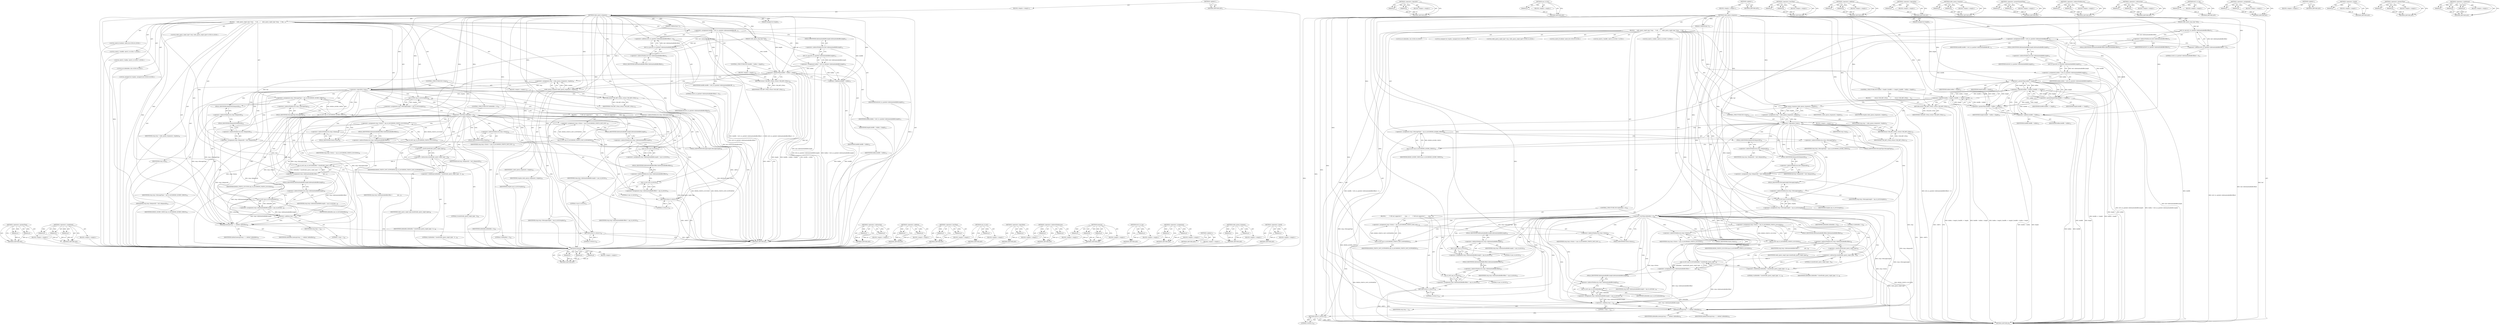 digraph "&lt;operator&gt;.conditional" {
vulnerable_179 [label=<(METHOD,&lt;operator&gt;.greaterThan)>];
vulnerable_180 [label=<(PARAM,p1)>];
vulnerable_181 [label=<(PARAM,p2)>];
vulnerable_182 [label=<(BLOCK,&lt;empty&gt;,&lt;empty&gt;)>];
vulnerable_183 [label=<(METHOD_RETURN,ANY)>];
vulnerable_202 [label=<(METHOD,&lt;operator&gt;.conditional)>];
vulnerable_203 [label=<(PARAM,p1)>];
vulnerable_204 [label=<(PARAM,p2)>];
vulnerable_205 [label=<(PARAM,p3)>];
vulnerable_206 [label=<(BLOCK,&lt;empty&gt;,&lt;empty&gt;)>];
vulnerable_207 [label=<(METHOD_RETURN,ANY)>];
vulnerable_6 [label=<(METHOD,&lt;global&gt;)<SUB>1</SUB>>];
vulnerable_7 [label=<(BLOCK,&lt;empty&gt;,&lt;empty&gt;)<SUB>1</SUB>>];
vulnerable_8 [label=<(METHOD,rndis_query_response)<SUB>1</SUB>>];
vulnerable_9 [label=<(PARAM,USBNetState *s)<SUB>1</SUB>>];
vulnerable_10 [label=<(PARAM,rndis_query_msg_type *buf)<SUB>2</SUB>>];
vulnerable_11 [label=<(PARAM,unsigned int length)<SUB>2</SUB>>];
vulnerable_12 [label=<(BLOCK,{
    rndis_query_cmplt_type *resp;
    /* oid_...,{
    rndis_query_cmplt_type *resp;
    /* oid_...)<SUB>3</SUB>>];
vulnerable_13 [label="<(LOCAL,rndis_query_cmplt_type* resp: rndis_query_cmplt_type*)<SUB>4</SUB>>"];
vulnerable_14 [label="<(LOCAL,uint8_t[] infobuf: uint8_t[])<SUB>6</SUB>>"];
vulnerable_15 [label="<(LOCAL,uint32_t bufoffs: uint32_t)<SUB>7</SUB>>"];
vulnerable_16 [label="<(LOCAL,uint32_t buflen: uint32_t)<SUB>7</SUB>>"];
vulnerable_17 [label="<(LOCAL,int infobuflen: int)<SUB>8</SUB>>"];
vulnerable_18 [label="<(LOCAL,unsigned int resplen: unsigned int)<SUB>9</SUB>>"];
vulnerable_19 [label=<(&lt;operator&gt;.assignment,bufoffs = le32_to_cpu(buf-&gt;InformationBufferOff...)<SUB>11</SUB>>];
vulnerable_20 [label=<(IDENTIFIER,bufoffs,bufoffs = le32_to_cpu(buf-&gt;InformationBufferOff...)<SUB>11</SUB>>];
vulnerable_21 [label=<(&lt;operator&gt;.addition,le32_to_cpu(buf-&gt;InformationBufferOffset) + 8)<SUB>11</SUB>>];
vulnerable_22 [label=<(le32_to_cpu,le32_to_cpu(buf-&gt;InformationBufferOffset))<SUB>11</SUB>>];
vulnerable_23 [label=<(&lt;operator&gt;.indirectFieldAccess,buf-&gt;InformationBufferOffset)<SUB>11</SUB>>];
vulnerable_24 [label=<(IDENTIFIER,buf,le32_to_cpu(buf-&gt;InformationBufferOffset))<SUB>11</SUB>>];
vulnerable_25 [label=<(FIELD_IDENTIFIER,InformationBufferOffset,InformationBufferOffset)<SUB>11</SUB>>];
vulnerable_26 [label=<(LITERAL,8,le32_to_cpu(buf-&gt;InformationBufferOffset) + 8)<SUB>11</SUB>>];
vulnerable_27 [label=<(&lt;operator&gt;.assignment,buflen = le32_to_cpu(buf-&gt;InformationBufferLength))<SUB>12</SUB>>];
vulnerable_28 [label=<(IDENTIFIER,buflen,buflen = le32_to_cpu(buf-&gt;InformationBufferLength))<SUB>12</SUB>>];
vulnerable_29 [label=<(le32_to_cpu,le32_to_cpu(buf-&gt;InformationBufferLength))<SUB>12</SUB>>];
vulnerable_30 [label=<(&lt;operator&gt;.indirectFieldAccess,buf-&gt;InformationBufferLength)<SUB>12</SUB>>];
vulnerable_31 [label=<(IDENTIFIER,buf,le32_to_cpu(buf-&gt;InformationBufferLength))<SUB>12</SUB>>];
vulnerable_32 [label=<(FIELD_IDENTIFIER,InformationBufferLength,InformationBufferLength)<SUB>12</SUB>>];
vulnerable_33 [label=<(CONTROL_STRUCTURE,IF,if (bufoffs + buflen &gt; length))<SUB>13</SUB>>];
vulnerable_34 [label=<(&lt;operator&gt;.greaterThan,bufoffs + buflen &gt; length)<SUB>13</SUB>>];
vulnerable_35 [label=<(&lt;operator&gt;.addition,bufoffs + buflen)<SUB>13</SUB>>];
vulnerable_36 [label=<(IDENTIFIER,bufoffs,bufoffs + buflen)<SUB>13</SUB>>];
vulnerable_37 [label=<(IDENTIFIER,buflen,bufoffs + buflen)<SUB>13</SUB>>];
vulnerable_38 [label=<(IDENTIFIER,length,bufoffs + buflen &gt; length)<SUB>13</SUB>>];
vulnerable_39 [label=<(BLOCK,&lt;empty&gt;,&lt;empty&gt;)<SUB>14</SUB>>];
vulnerable_40 [label=<(RETURN,return USB_RET_STALL;,return USB_RET_STALL;)<SUB>14</SUB>>];
vulnerable_41 [label=<(IDENTIFIER,USB_RET_STALL,return USB_RET_STALL;)<SUB>14</SUB>>];
vulnerable_42 [label=<(&lt;operator&gt;.assignment,resp = rndis_queue_response(s, resplen))<SUB>20</SUB>>];
vulnerable_43 [label=<(IDENTIFIER,resp,resp = rndis_queue_response(s, resplen))<SUB>20</SUB>>];
vulnerable_44 [label=<(rndis_queue_response,rndis_queue_response(s, resplen))<SUB>20</SUB>>];
vulnerable_45 [label=<(IDENTIFIER,s,rndis_queue_response(s, resplen))<SUB>20</SUB>>];
vulnerable_46 [label=<(IDENTIFIER,resplen,rndis_queue_response(s, resplen))<SUB>20</SUB>>];
vulnerable_47 [label=<(CONTROL_STRUCTURE,IF,if (!resp))<SUB>21</SUB>>];
vulnerable_48 [label=<(&lt;operator&gt;.logicalNot,!resp)<SUB>21</SUB>>];
vulnerable_49 [label=<(IDENTIFIER,resp,!resp)<SUB>21</SUB>>];
vulnerable_50 [label=<(BLOCK,&lt;empty&gt;,&lt;empty&gt;)<SUB>22</SUB>>];
vulnerable_51 [label=<(RETURN,return USB_RET_STALL;,return USB_RET_STALL;)<SUB>22</SUB>>];
vulnerable_52 [label=<(IDENTIFIER,USB_RET_STALL,return USB_RET_STALL;)<SUB>22</SUB>>];
vulnerable_53 [label=<(&lt;operator&gt;.assignment,resp-&gt;MessageType = cpu_to_le32(RNDIS_QUERY_CMPLT))<SUB>24</SUB>>];
vulnerable_54 [label=<(&lt;operator&gt;.indirectFieldAccess,resp-&gt;MessageType)<SUB>24</SUB>>];
vulnerable_55 [label=<(IDENTIFIER,resp,resp-&gt;MessageType = cpu_to_le32(RNDIS_QUERY_CMPLT))<SUB>24</SUB>>];
vulnerable_56 [label=<(FIELD_IDENTIFIER,MessageType,MessageType)<SUB>24</SUB>>];
vulnerable_57 [label=<(cpu_to_le32,cpu_to_le32(RNDIS_QUERY_CMPLT))<SUB>24</SUB>>];
vulnerable_58 [label=<(IDENTIFIER,RNDIS_QUERY_CMPLT,cpu_to_le32(RNDIS_QUERY_CMPLT))<SUB>24</SUB>>];
vulnerable_59 [label=<(&lt;operator&gt;.assignment,resp-&gt;RequestID = buf-&gt;RequestID)<SUB>25</SUB>>];
vulnerable_60 [label=<(&lt;operator&gt;.indirectFieldAccess,resp-&gt;RequestID)<SUB>25</SUB>>];
vulnerable_61 [label=<(IDENTIFIER,resp,resp-&gt;RequestID = buf-&gt;RequestID)<SUB>25</SUB>>];
vulnerable_62 [label=<(FIELD_IDENTIFIER,RequestID,RequestID)<SUB>25</SUB>>];
vulnerable_63 [label=<(&lt;operator&gt;.indirectFieldAccess,buf-&gt;RequestID)<SUB>25</SUB>>];
vulnerable_64 [label=<(IDENTIFIER,buf,resp-&gt;RequestID = buf-&gt;RequestID)<SUB>25</SUB>>];
vulnerable_65 [label=<(FIELD_IDENTIFIER,RequestID,RequestID)<SUB>25</SUB>>];
vulnerable_66 [label=<(&lt;operator&gt;.assignment,resp-&gt;MessageLength = cpu_to_le32(resplen))<SUB>26</SUB>>];
vulnerable_67 [label=<(&lt;operator&gt;.indirectFieldAccess,resp-&gt;MessageLength)<SUB>26</SUB>>];
vulnerable_68 [label=<(IDENTIFIER,resp,resp-&gt;MessageLength = cpu_to_le32(resplen))<SUB>26</SUB>>];
vulnerable_69 [label=<(FIELD_IDENTIFIER,MessageLength,MessageLength)<SUB>26</SUB>>];
vulnerable_70 [label=<(cpu_to_le32,cpu_to_le32(resplen))<SUB>26</SUB>>];
vulnerable_71 [label=<(IDENTIFIER,resplen,cpu_to_le32(resplen))<SUB>26</SUB>>];
vulnerable_72 [label=<(CONTROL_STRUCTURE,IF,if (infobuflen &lt; 0))<SUB>28</SUB>>];
vulnerable_73 [label=<(&lt;operator&gt;.lessThan,infobuflen &lt; 0)<SUB>28</SUB>>];
vulnerable_74 [label=<(IDENTIFIER,infobuflen,infobuflen &lt; 0)<SUB>28</SUB>>];
vulnerable_75 [label=<(LITERAL,0,infobuflen &lt; 0)<SUB>28</SUB>>];
vulnerable_76 [label=<(BLOCK,{
        /* OID not supported */
        resp-...,{
        /* OID not supported */
        resp-...)<SUB>28</SUB>>];
vulnerable_77 [label=<(&lt;operator&gt;.assignment,resp-&gt;Status = cpu_to_le32(RNDIS_STATUS_NOT_SUP...)<SUB>30</SUB>>];
vulnerable_78 [label=<(&lt;operator&gt;.indirectFieldAccess,resp-&gt;Status)<SUB>30</SUB>>];
vulnerable_79 [label=<(IDENTIFIER,resp,resp-&gt;Status = cpu_to_le32(RNDIS_STATUS_NOT_SUP...)<SUB>30</SUB>>];
vulnerable_80 [label=<(FIELD_IDENTIFIER,Status,Status)<SUB>30</SUB>>];
vulnerable_81 [label=<(cpu_to_le32,cpu_to_le32(RNDIS_STATUS_NOT_SUPPORTED))<SUB>30</SUB>>];
vulnerable_82 [label=<(IDENTIFIER,RNDIS_STATUS_NOT_SUPPORTED,cpu_to_le32(RNDIS_STATUS_NOT_SUPPORTED))<SUB>30</SUB>>];
vulnerable_83 [label=<(&lt;operator&gt;.assignment,resp-&gt;InformationBufferLength = cpu_to_le32(0))<SUB>31</SUB>>];
vulnerable_84 [label=<(&lt;operator&gt;.indirectFieldAccess,resp-&gt;InformationBufferLength)<SUB>31</SUB>>];
vulnerable_85 [label=<(IDENTIFIER,resp,resp-&gt;InformationBufferLength = cpu_to_le32(0))<SUB>31</SUB>>];
vulnerable_86 [label=<(FIELD_IDENTIFIER,InformationBufferLength,InformationBufferLength)<SUB>31</SUB>>];
vulnerable_87 [label=<(cpu_to_le32,cpu_to_le32(0))<SUB>31</SUB>>];
vulnerable_88 [label=<(LITERAL,0,cpu_to_le32(0))<SUB>31</SUB>>];
vulnerable_89 [label=<(&lt;operator&gt;.assignment,resp-&gt;InformationBufferOffset = cpu_to_le32(0))<SUB>32</SUB>>];
vulnerable_90 [label=<(&lt;operator&gt;.indirectFieldAccess,resp-&gt;InformationBufferOffset)<SUB>32</SUB>>];
vulnerable_91 [label=<(IDENTIFIER,resp,resp-&gt;InformationBufferOffset = cpu_to_le32(0))<SUB>32</SUB>>];
vulnerable_92 [label=<(FIELD_IDENTIFIER,InformationBufferOffset,InformationBufferOffset)<SUB>32</SUB>>];
vulnerable_93 [label=<(cpu_to_le32,cpu_to_le32(0))<SUB>32</SUB>>];
vulnerable_94 [label=<(LITERAL,0,cpu_to_le32(0))<SUB>32</SUB>>];
vulnerable_95 [label=<(RETURN,return 0;,return 0;)<SUB>33</SUB>>];
vulnerable_96 [label=<(LITERAL,0,return 0;)<SUB>33</SUB>>];
vulnerable_97 [label=<(&lt;operator&gt;.assignment,resp-&gt;Status = cpu_to_le32(RNDIS_STATUS_SUCCESS))<SUB>36</SUB>>];
vulnerable_98 [label=<(&lt;operator&gt;.indirectFieldAccess,resp-&gt;Status)<SUB>36</SUB>>];
vulnerable_99 [label=<(IDENTIFIER,resp,resp-&gt;Status = cpu_to_le32(RNDIS_STATUS_SUCCESS))<SUB>36</SUB>>];
vulnerable_100 [label=<(FIELD_IDENTIFIER,Status,Status)<SUB>36</SUB>>];
vulnerable_101 [label=<(cpu_to_le32,cpu_to_le32(RNDIS_STATUS_SUCCESS))<SUB>36</SUB>>];
vulnerable_102 [label=<(IDENTIFIER,RNDIS_STATUS_SUCCESS,cpu_to_le32(RNDIS_STATUS_SUCCESS))<SUB>36</SUB>>];
vulnerable_103 [label=<(&lt;operator&gt;.assignment,resp-&gt;InformationBufferOffset =
            cpu...)<SUB>37</SUB>>];
vulnerable_104 [label=<(&lt;operator&gt;.indirectFieldAccess,resp-&gt;InformationBufferOffset)<SUB>37</SUB>>];
vulnerable_105 [label=<(IDENTIFIER,resp,resp-&gt;InformationBufferOffset =
            cpu...)<SUB>37</SUB>>];
vulnerable_106 [label=<(FIELD_IDENTIFIER,InformationBufferOffset,InformationBufferOffset)<SUB>37</SUB>>];
vulnerable_107 [label=<(cpu_to_le32,cpu_to_le32(infobuflen ? sizeof(rndis_query_cmp...)<SUB>38</SUB>>];
vulnerable_108 [label=<(&lt;operator&gt;.conditional,infobuflen ? sizeof(rndis_query_cmplt_type) - 8...)<SUB>38</SUB>>];
vulnerable_109 [label=<(IDENTIFIER,infobuflen,infobuflen ? sizeof(rndis_query_cmplt_type) - 8...)<SUB>38</SUB>>];
vulnerable_110 [label=<(&lt;operator&gt;.subtraction,sizeof(rndis_query_cmplt_type) - 8)<SUB>38</SUB>>];
vulnerable_111 [label=<(&lt;operator&gt;.sizeOf,sizeof(rndis_query_cmplt_type))<SUB>38</SUB>>];
vulnerable_112 [label=<(IDENTIFIER,rndis_query_cmplt_type,sizeof(rndis_query_cmplt_type))<SUB>38</SUB>>];
vulnerable_113 [label=<(LITERAL,8,sizeof(rndis_query_cmplt_type) - 8)<SUB>38</SUB>>];
vulnerable_114 [label=<(LITERAL,0,infobuflen ? sizeof(rndis_query_cmplt_type) - 8...)<SUB>38</SUB>>];
vulnerable_115 [label=<(&lt;operator&gt;.assignment,resp-&gt;InformationBufferLength = cpu_to_le32(inf...)<SUB>39</SUB>>];
vulnerable_116 [label=<(&lt;operator&gt;.indirectFieldAccess,resp-&gt;InformationBufferLength)<SUB>39</SUB>>];
vulnerable_117 [label=<(IDENTIFIER,resp,resp-&gt;InformationBufferLength = cpu_to_le32(inf...)<SUB>39</SUB>>];
vulnerable_118 [label=<(FIELD_IDENTIFIER,InformationBufferLength,InformationBufferLength)<SUB>39</SUB>>];
vulnerable_119 [label=<(cpu_to_le32,cpu_to_le32(infobuflen))<SUB>39</SUB>>];
vulnerable_120 [label=<(IDENTIFIER,infobuflen,cpu_to_le32(infobuflen))<SUB>39</SUB>>];
vulnerable_121 [label=<(memcpy,memcpy(resp + 1, infobuf, infobuflen))<SUB>40</SUB>>];
vulnerable_122 [label=<(&lt;operator&gt;.addition,resp + 1)<SUB>40</SUB>>];
vulnerable_123 [label=<(IDENTIFIER,resp,resp + 1)<SUB>40</SUB>>];
vulnerable_124 [label=<(LITERAL,1,resp + 1)<SUB>40</SUB>>];
vulnerable_125 [label=<(IDENTIFIER,infobuf,memcpy(resp + 1, infobuf, infobuflen))<SUB>40</SUB>>];
vulnerable_126 [label=<(IDENTIFIER,infobuflen,memcpy(resp + 1, infobuf, infobuflen))<SUB>40</SUB>>];
vulnerable_127 [label=<(RETURN,return 0;,return 0;)<SUB>42</SUB>>];
vulnerable_128 [label=<(LITERAL,0,return 0;)<SUB>42</SUB>>];
vulnerable_129 [label=<(METHOD_RETURN,int)<SUB>1</SUB>>];
vulnerable_131 [label=<(METHOD_RETURN,ANY)<SUB>1</SUB>>];
vulnerable_208 [label=<(METHOD,&lt;operator&gt;.subtraction)>];
vulnerable_209 [label=<(PARAM,p1)>];
vulnerable_210 [label=<(PARAM,p2)>];
vulnerable_211 [label=<(BLOCK,&lt;empty&gt;,&lt;empty&gt;)>];
vulnerable_212 [label=<(METHOD_RETURN,ANY)>];
vulnerable_165 [label=<(METHOD,&lt;operator&gt;.addition)>];
vulnerable_166 [label=<(PARAM,p1)>];
vulnerable_167 [label=<(PARAM,p2)>];
vulnerable_168 [label=<(BLOCK,&lt;empty&gt;,&lt;empty&gt;)>];
vulnerable_169 [label=<(METHOD_RETURN,ANY)>];
vulnerable_197 [label=<(METHOD,&lt;operator&gt;.lessThan)>];
vulnerable_198 [label=<(PARAM,p1)>];
vulnerable_199 [label=<(PARAM,p2)>];
vulnerable_200 [label=<(BLOCK,&lt;empty&gt;,&lt;empty&gt;)>];
vulnerable_201 [label=<(METHOD_RETURN,ANY)>];
vulnerable_193 [label=<(METHOD,cpu_to_le32)>];
vulnerable_194 [label=<(PARAM,p1)>];
vulnerable_195 [label=<(BLOCK,&lt;empty&gt;,&lt;empty&gt;)>];
vulnerable_196 [label=<(METHOD_RETURN,ANY)>];
vulnerable_189 [label=<(METHOD,&lt;operator&gt;.logicalNot)>];
vulnerable_190 [label=<(PARAM,p1)>];
vulnerable_191 [label=<(BLOCK,&lt;empty&gt;,&lt;empty&gt;)>];
vulnerable_192 [label=<(METHOD_RETURN,ANY)>];
vulnerable_174 [label=<(METHOD,&lt;operator&gt;.indirectFieldAccess)>];
vulnerable_175 [label=<(PARAM,p1)>];
vulnerable_176 [label=<(PARAM,p2)>];
vulnerable_177 [label=<(BLOCK,&lt;empty&gt;,&lt;empty&gt;)>];
vulnerable_178 [label=<(METHOD_RETURN,ANY)>];
vulnerable_217 [label=<(METHOD,memcpy)>];
vulnerable_218 [label=<(PARAM,p1)>];
vulnerable_219 [label=<(PARAM,p2)>];
vulnerable_220 [label=<(PARAM,p3)>];
vulnerable_221 [label=<(BLOCK,&lt;empty&gt;,&lt;empty&gt;)>];
vulnerable_222 [label=<(METHOD_RETURN,ANY)>];
vulnerable_170 [label=<(METHOD,le32_to_cpu)>];
vulnerable_171 [label=<(PARAM,p1)>];
vulnerable_172 [label=<(BLOCK,&lt;empty&gt;,&lt;empty&gt;)>];
vulnerable_173 [label=<(METHOD_RETURN,ANY)>];
vulnerable_160 [label=<(METHOD,&lt;operator&gt;.assignment)>];
vulnerable_161 [label=<(PARAM,p1)>];
vulnerable_162 [label=<(PARAM,p2)>];
vulnerable_163 [label=<(BLOCK,&lt;empty&gt;,&lt;empty&gt;)>];
vulnerable_164 [label=<(METHOD_RETURN,ANY)>];
vulnerable_154 [label=<(METHOD,&lt;global&gt;)<SUB>1</SUB>>];
vulnerable_155 [label=<(BLOCK,&lt;empty&gt;,&lt;empty&gt;)>];
vulnerable_156 [label=<(METHOD_RETURN,ANY)>];
vulnerable_184 [label=<(METHOD,rndis_queue_response)>];
vulnerable_185 [label=<(PARAM,p1)>];
vulnerable_186 [label=<(PARAM,p2)>];
vulnerable_187 [label=<(BLOCK,&lt;empty&gt;,&lt;empty&gt;)>];
vulnerable_188 [label=<(METHOD_RETURN,ANY)>];
vulnerable_213 [label=<(METHOD,&lt;operator&gt;.sizeOf)>];
vulnerable_214 [label=<(PARAM,p1)>];
vulnerable_215 [label=<(BLOCK,&lt;empty&gt;,&lt;empty&gt;)>];
vulnerable_216 [label=<(METHOD_RETURN,ANY)>];
fixed_235 [label=<(METHOD,memcpy)>];
fixed_236 [label=<(PARAM,p1)>];
fixed_237 [label=<(PARAM,p2)>];
fixed_238 [label=<(PARAM,p3)>];
fixed_239 [label=<(BLOCK,&lt;empty&gt;,&lt;empty&gt;)>];
fixed_240 [label=<(METHOD_RETURN,ANY)>];
fixed_187 [label=<(METHOD,&lt;operator&gt;.logicalOr)>];
fixed_188 [label=<(PARAM,p1)>];
fixed_189 [label=<(PARAM,p2)>];
fixed_190 [label=<(BLOCK,&lt;empty&gt;,&lt;empty&gt;)>];
fixed_191 [label=<(METHOD_RETURN,ANY)>];
fixed_211 [label=<(METHOD,cpu_to_le32)>];
fixed_212 [label=<(PARAM,p1)>];
fixed_213 [label=<(BLOCK,&lt;empty&gt;,&lt;empty&gt;)>];
fixed_214 [label=<(METHOD_RETURN,ANY)>];
fixed_6 [label=<(METHOD,&lt;global&gt;)<SUB>1</SUB>>];
fixed_7 [label=<(BLOCK,&lt;empty&gt;,&lt;empty&gt;)<SUB>1</SUB>>];
fixed_8 [label=<(METHOD,rndis_query_response)<SUB>1</SUB>>];
fixed_9 [label=<(PARAM,USBNetState *s)<SUB>1</SUB>>];
fixed_10 [label=<(PARAM,rndis_query_msg_type *buf)<SUB>2</SUB>>];
fixed_11 [label=<(PARAM,unsigned int length)<SUB>2</SUB>>];
fixed_12 [label=<(BLOCK,{
    rndis_query_cmplt_type *resp;
    /* oid_...,{
    rndis_query_cmplt_type *resp;
    /* oid_...)<SUB>3</SUB>>];
fixed_13 [label="<(LOCAL,rndis_query_cmplt_type* resp: rndis_query_cmplt_type*)<SUB>4</SUB>>"];
fixed_14 [label="<(LOCAL,uint8_t[] infobuf: uint8_t[])<SUB>6</SUB>>"];
fixed_15 [label="<(LOCAL,uint32_t bufoffs: uint32_t)<SUB>7</SUB>>"];
fixed_16 [label="<(LOCAL,uint32_t buflen: uint32_t)<SUB>7</SUB>>"];
fixed_17 [label="<(LOCAL,int infobuflen: int)<SUB>8</SUB>>"];
fixed_18 [label="<(LOCAL,unsigned int resplen: unsigned int)<SUB>9</SUB>>"];
fixed_19 [label=<(&lt;operator&gt;.assignment,bufoffs = le32_to_cpu(buf-&gt;InformationBufferOff...)<SUB>11</SUB>>];
fixed_20 [label=<(IDENTIFIER,bufoffs,bufoffs = le32_to_cpu(buf-&gt;InformationBufferOff...)<SUB>11</SUB>>];
fixed_21 [label=<(&lt;operator&gt;.addition,le32_to_cpu(buf-&gt;InformationBufferOffset) + 8)<SUB>11</SUB>>];
fixed_22 [label=<(le32_to_cpu,le32_to_cpu(buf-&gt;InformationBufferOffset))<SUB>11</SUB>>];
fixed_23 [label=<(&lt;operator&gt;.indirectFieldAccess,buf-&gt;InformationBufferOffset)<SUB>11</SUB>>];
fixed_24 [label=<(IDENTIFIER,buf,le32_to_cpu(buf-&gt;InformationBufferOffset))<SUB>11</SUB>>];
fixed_25 [label=<(FIELD_IDENTIFIER,InformationBufferOffset,InformationBufferOffset)<SUB>11</SUB>>];
fixed_26 [label=<(LITERAL,8,le32_to_cpu(buf-&gt;InformationBufferOffset) + 8)<SUB>11</SUB>>];
fixed_27 [label=<(&lt;operator&gt;.assignment,buflen = le32_to_cpu(buf-&gt;InformationBufferLength))<SUB>12</SUB>>];
fixed_28 [label=<(IDENTIFIER,buflen,buflen = le32_to_cpu(buf-&gt;InformationBufferLength))<SUB>12</SUB>>];
fixed_29 [label=<(le32_to_cpu,le32_to_cpu(buf-&gt;InformationBufferLength))<SUB>12</SUB>>];
fixed_30 [label=<(&lt;operator&gt;.indirectFieldAccess,buf-&gt;InformationBufferLength)<SUB>12</SUB>>];
fixed_31 [label=<(IDENTIFIER,buf,le32_to_cpu(buf-&gt;InformationBufferLength))<SUB>12</SUB>>];
fixed_32 [label=<(FIELD_IDENTIFIER,InformationBufferLength,InformationBufferLength)<SUB>12</SUB>>];
fixed_33 [label=<(CONTROL_STRUCTURE,IF,if (buflen &gt; length || bufoffs &gt;= length || bufoffs + buflen &gt; length))<SUB>13</SUB>>];
fixed_34 [label=<(&lt;operator&gt;.logicalOr,buflen &gt; length || bufoffs &gt;= length || bufoffs...)<SUB>13</SUB>>];
fixed_35 [label=<(&lt;operator&gt;.logicalOr,buflen &gt; length || bufoffs &gt;= length)<SUB>13</SUB>>];
fixed_36 [label=<(&lt;operator&gt;.greaterThan,buflen &gt; length)<SUB>13</SUB>>];
fixed_37 [label=<(IDENTIFIER,buflen,buflen &gt; length)<SUB>13</SUB>>];
fixed_38 [label=<(IDENTIFIER,length,buflen &gt; length)<SUB>13</SUB>>];
fixed_39 [label=<(&lt;operator&gt;.greaterEqualsThan,bufoffs &gt;= length)<SUB>13</SUB>>];
fixed_40 [label=<(IDENTIFIER,bufoffs,bufoffs &gt;= length)<SUB>13</SUB>>];
fixed_41 [label=<(IDENTIFIER,length,bufoffs &gt;= length)<SUB>13</SUB>>];
fixed_42 [label=<(&lt;operator&gt;.greaterThan,bufoffs + buflen &gt; length)<SUB>13</SUB>>];
fixed_43 [label=<(&lt;operator&gt;.addition,bufoffs + buflen)<SUB>13</SUB>>];
fixed_44 [label=<(IDENTIFIER,bufoffs,bufoffs + buflen)<SUB>13</SUB>>];
fixed_45 [label=<(IDENTIFIER,buflen,bufoffs + buflen)<SUB>13</SUB>>];
fixed_46 [label=<(IDENTIFIER,length,bufoffs + buflen &gt; length)<SUB>13</SUB>>];
fixed_47 [label=<(BLOCK,{
         return USB_RET_STALL;
    },{
         return USB_RET_STALL;
    })<SUB>13</SUB>>];
fixed_48 [label=<(RETURN,return USB_RET_STALL;,return USB_RET_STALL;)<SUB>14</SUB>>];
fixed_49 [label=<(IDENTIFIER,USB_RET_STALL,return USB_RET_STALL;)<SUB>14</SUB>>];
fixed_50 [label=<(&lt;operator&gt;.assignment,resp = rndis_queue_response(s, resplen))<SUB>21</SUB>>];
fixed_51 [label=<(IDENTIFIER,resp,resp = rndis_queue_response(s, resplen))<SUB>21</SUB>>];
fixed_52 [label=<(rndis_queue_response,rndis_queue_response(s, resplen))<SUB>21</SUB>>];
fixed_53 [label=<(IDENTIFIER,s,rndis_queue_response(s, resplen))<SUB>21</SUB>>];
fixed_54 [label=<(IDENTIFIER,resplen,rndis_queue_response(s, resplen))<SUB>21</SUB>>];
fixed_55 [label=<(CONTROL_STRUCTURE,IF,if (!resp))<SUB>22</SUB>>];
fixed_56 [label=<(&lt;operator&gt;.logicalNot,!resp)<SUB>22</SUB>>];
fixed_57 [label=<(IDENTIFIER,resp,!resp)<SUB>22</SUB>>];
fixed_58 [label=<(BLOCK,&lt;empty&gt;,&lt;empty&gt;)<SUB>23</SUB>>];
fixed_59 [label=<(RETURN,return USB_RET_STALL;,return USB_RET_STALL;)<SUB>23</SUB>>];
fixed_60 [label=<(IDENTIFIER,USB_RET_STALL,return USB_RET_STALL;)<SUB>23</SUB>>];
fixed_61 [label=<(&lt;operator&gt;.assignment,resp-&gt;MessageType = cpu_to_le32(RNDIS_QUERY_CMPLT))<SUB>25</SUB>>];
fixed_62 [label=<(&lt;operator&gt;.indirectFieldAccess,resp-&gt;MessageType)<SUB>25</SUB>>];
fixed_63 [label=<(IDENTIFIER,resp,resp-&gt;MessageType = cpu_to_le32(RNDIS_QUERY_CMPLT))<SUB>25</SUB>>];
fixed_64 [label=<(FIELD_IDENTIFIER,MessageType,MessageType)<SUB>25</SUB>>];
fixed_65 [label=<(cpu_to_le32,cpu_to_le32(RNDIS_QUERY_CMPLT))<SUB>25</SUB>>];
fixed_66 [label=<(IDENTIFIER,RNDIS_QUERY_CMPLT,cpu_to_le32(RNDIS_QUERY_CMPLT))<SUB>25</SUB>>];
fixed_67 [label=<(&lt;operator&gt;.assignment,resp-&gt;RequestID = buf-&gt;RequestID)<SUB>26</SUB>>];
fixed_68 [label=<(&lt;operator&gt;.indirectFieldAccess,resp-&gt;RequestID)<SUB>26</SUB>>];
fixed_69 [label=<(IDENTIFIER,resp,resp-&gt;RequestID = buf-&gt;RequestID)<SUB>26</SUB>>];
fixed_70 [label=<(FIELD_IDENTIFIER,RequestID,RequestID)<SUB>26</SUB>>];
fixed_71 [label=<(&lt;operator&gt;.indirectFieldAccess,buf-&gt;RequestID)<SUB>26</SUB>>];
fixed_72 [label=<(IDENTIFIER,buf,resp-&gt;RequestID = buf-&gt;RequestID)<SUB>26</SUB>>];
fixed_73 [label=<(FIELD_IDENTIFIER,RequestID,RequestID)<SUB>26</SUB>>];
fixed_74 [label=<(&lt;operator&gt;.assignment,resp-&gt;MessageLength = cpu_to_le32(resplen))<SUB>27</SUB>>];
fixed_75 [label=<(&lt;operator&gt;.indirectFieldAccess,resp-&gt;MessageLength)<SUB>27</SUB>>];
fixed_76 [label=<(IDENTIFIER,resp,resp-&gt;MessageLength = cpu_to_le32(resplen))<SUB>27</SUB>>];
fixed_77 [label=<(FIELD_IDENTIFIER,MessageLength,MessageLength)<SUB>27</SUB>>];
fixed_78 [label=<(cpu_to_le32,cpu_to_le32(resplen))<SUB>27</SUB>>];
fixed_79 [label=<(IDENTIFIER,resplen,cpu_to_le32(resplen))<SUB>27</SUB>>];
fixed_80 [label=<(CONTROL_STRUCTURE,IF,if (infobuflen &lt; 0))<SUB>29</SUB>>];
fixed_81 [label=<(&lt;operator&gt;.lessThan,infobuflen &lt; 0)<SUB>29</SUB>>];
fixed_82 [label=<(IDENTIFIER,infobuflen,infobuflen &lt; 0)<SUB>29</SUB>>];
fixed_83 [label=<(LITERAL,0,infobuflen &lt; 0)<SUB>29</SUB>>];
fixed_84 [label=<(BLOCK,{
        /* OID not supported */
        resp-...,{
        /* OID not supported */
        resp-...)<SUB>29</SUB>>];
fixed_85 [label=<(&lt;operator&gt;.assignment,resp-&gt;Status = cpu_to_le32(RNDIS_STATUS_NOT_SUP...)<SUB>31</SUB>>];
fixed_86 [label=<(&lt;operator&gt;.indirectFieldAccess,resp-&gt;Status)<SUB>31</SUB>>];
fixed_87 [label=<(IDENTIFIER,resp,resp-&gt;Status = cpu_to_le32(RNDIS_STATUS_NOT_SUP...)<SUB>31</SUB>>];
fixed_88 [label=<(FIELD_IDENTIFIER,Status,Status)<SUB>31</SUB>>];
fixed_89 [label=<(cpu_to_le32,cpu_to_le32(RNDIS_STATUS_NOT_SUPPORTED))<SUB>31</SUB>>];
fixed_90 [label=<(IDENTIFIER,RNDIS_STATUS_NOT_SUPPORTED,cpu_to_le32(RNDIS_STATUS_NOT_SUPPORTED))<SUB>31</SUB>>];
fixed_91 [label=<(&lt;operator&gt;.assignment,resp-&gt;InformationBufferLength = cpu_to_le32(0))<SUB>32</SUB>>];
fixed_92 [label=<(&lt;operator&gt;.indirectFieldAccess,resp-&gt;InformationBufferLength)<SUB>32</SUB>>];
fixed_93 [label=<(IDENTIFIER,resp,resp-&gt;InformationBufferLength = cpu_to_le32(0))<SUB>32</SUB>>];
fixed_94 [label=<(FIELD_IDENTIFIER,InformationBufferLength,InformationBufferLength)<SUB>32</SUB>>];
fixed_95 [label=<(cpu_to_le32,cpu_to_le32(0))<SUB>32</SUB>>];
fixed_96 [label=<(LITERAL,0,cpu_to_le32(0))<SUB>32</SUB>>];
fixed_97 [label=<(&lt;operator&gt;.assignment,resp-&gt;InformationBufferOffset = cpu_to_le32(0))<SUB>33</SUB>>];
fixed_98 [label=<(&lt;operator&gt;.indirectFieldAccess,resp-&gt;InformationBufferOffset)<SUB>33</SUB>>];
fixed_99 [label=<(IDENTIFIER,resp,resp-&gt;InformationBufferOffset = cpu_to_le32(0))<SUB>33</SUB>>];
fixed_100 [label=<(FIELD_IDENTIFIER,InformationBufferOffset,InformationBufferOffset)<SUB>33</SUB>>];
fixed_101 [label=<(cpu_to_le32,cpu_to_le32(0))<SUB>33</SUB>>];
fixed_102 [label=<(LITERAL,0,cpu_to_le32(0))<SUB>33</SUB>>];
fixed_103 [label=<(RETURN,return 0;,return 0;)<SUB>34</SUB>>];
fixed_104 [label=<(LITERAL,0,return 0;)<SUB>34</SUB>>];
fixed_105 [label=<(&lt;operator&gt;.assignment,resp-&gt;Status = cpu_to_le32(RNDIS_STATUS_SUCCESS))<SUB>37</SUB>>];
fixed_106 [label=<(&lt;operator&gt;.indirectFieldAccess,resp-&gt;Status)<SUB>37</SUB>>];
fixed_107 [label=<(IDENTIFIER,resp,resp-&gt;Status = cpu_to_le32(RNDIS_STATUS_SUCCESS))<SUB>37</SUB>>];
fixed_108 [label=<(FIELD_IDENTIFIER,Status,Status)<SUB>37</SUB>>];
fixed_109 [label=<(cpu_to_le32,cpu_to_le32(RNDIS_STATUS_SUCCESS))<SUB>37</SUB>>];
fixed_110 [label=<(IDENTIFIER,RNDIS_STATUS_SUCCESS,cpu_to_le32(RNDIS_STATUS_SUCCESS))<SUB>37</SUB>>];
fixed_111 [label=<(&lt;operator&gt;.assignment,resp-&gt;InformationBufferOffset =
            cpu...)<SUB>38</SUB>>];
fixed_112 [label=<(&lt;operator&gt;.indirectFieldAccess,resp-&gt;InformationBufferOffset)<SUB>38</SUB>>];
fixed_113 [label=<(IDENTIFIER,resp,resp-&gt;InformationBufferOffset =
            cpu...)<SUB>38</SUB>>];
fixed_114 [label=<(FIELD_IDENTIFIER,InformationBufferOffset,InformationBufferOffset)<SUB>38</SUB>>];
fixed_115 [label=<(cpu_to_le32,cpu_to_le32(infobuflen ? sizeof(rndis_query_cmp...)<SUB>39</SUB>>];
fixed_116 [label=<(&lt;operator&gt;.conditional,infobuflen ? sizeof(rndis_query_cmplt_type) - 8...)<SUB>39</SUB>>];
fixed_117 [label=<(IDENTIFIER,infobuflen,infobuflen ? sizeof(rndis_query_cmplt_type) - 8...)<SUB>39</SUB>>];
fixed_118 [label=<(&lt;operator&gt;.subtraction,sizeof(rndis_query_cmplt_type) - 8)<SUB>39</SUB>>];
fixed_119 [label=<(&lt;operator&gt;.sizeOf,sizeof(rndis_query_cmplt_type))<SUB>39</SUB>>];
fixed_120 [label=<(IDENTIFIER,rndis_query_cmplt_type,sizeof(rndis_query_cmplt_type))<SUB>39</SUB>>];
fixed_121 [label=<(LITERAL,8,sizeof(rndis_query_cmplt_type) - 8)<SUB>39</SUB>>];
fixed_122 [label=<(LITERAL,0,infobuflen ? sizeof(rndis_query_cmplt_type) - 8...)<SUB>39</SUB>>];
fixed_123 [label=<(&lt;operator&gt;.assignment,resp-&gt;InformationBufferLength = cpu_to_le32(inf...)<SUB>40</SUB>>];
fixed_124 [label=<(&lt;operator&gt;.indirectFieldAccess,resp-&gt;InformationBufferLength)<SUB>40</SUB>>];
fixed_125 [label=<(IDENTIFIER,resp,resp-&gt;InformationBufferLength = cpu_to_le32(inf...)<SUB>40</SUB>>];
fixed_126 [label=<(FIELD_IDENTIFIER,InformationBufferLength,InformationBufferLength)<SUB>40</SUB>>];
fixed_127 [label=<(cpu_to_le32,cpu_to_le32(infobuflen))<SUB>40</SUB>>];
fixed_128 [label=<(IDENTIFIER,infobuflen,cpu_to_le32(infobuflen))<SUB>40</SUB>>];
fixed_129 [label=<(memcpy,memcpy(resp + 1, infobuf, infobuflen))<SUB>41</SUB>>];
fixed_130 [label=<(&lt;operator&gt;.addition,resp + 1)<SUB>41</SUB>>];
fixed_131 [label=<(IDENTIFIER,resp,resp + 1)<SUB>41</SUB>>];
fixed_132 [label=<(LITERAL,1,resp + 1)<SUB>41</SUB>>];
fixed_133 [label=<(IDENTIFIER,infobuf,memcpy(resp + 1, infobuf, infobuflen))<SUB>41</SUB>>];
fixed_134 [label=<(IDENTIFIER,infobuflen,memcpy(resp + 1, infobuf, infobuflen))<SUB>41</SUB>>];
fixed_135 [label=<(RETURN,return 0;,return 0;)<SUB>43</SUB>>];
fixed_136 [label=<(LITERAL,0,return 0;)<SUB>43</SUB>>];
fixed_137 [label=<(METHOD_RETURN,int)<SUB>1</SUB>>];
fixed_139 [label=<(METHOD_RETURN,ANY)<SUB>1</SUB>>];
fixed_215 [label=<(METHOD,&lt;operator&gt;.lessThan)>];
fixed_216 [label=<(PARAM,p1)>];
fixed_217 [label=<(PARAM,p2)>];
fixed_218 [label=<(BLOCK,&lt;empty&gt;,&lt;empty&gt;)>];
fixed_219 [label=<(METHOD_RETURN,ANY)>];
fixed_173 [label=<(METHOD,&lt;operator&gt;.addition)>];
fixed_174 [label=<(PARAM,p1)>];
fixed_175 [label=<(PARAM,p2)>];
fixed_176 [label=<(BLOCK,&lt;empty&gt;,&lt;empty&gt;)>];
fixed_177 [label=<(METHOD_RETURN,ANY)>];
fixed_207 [label=<(METHOD,&lt;operator&gt;.logicalNot)>];
fixed_208 [label=<(PARAM,p1)>];
fixed_209 [label=<(BLOCK,&lt;empty&gt;,&lt;empty&gt;)>];
fixed_210 [label=<(METHOD_RETURN,ANY)>];
fixed_202 [label=<(METHOD,rndis_queue_response)>];
fixed_203 [label=<(PARAM,p1)>];
fixed_204 [label=<(PARAM,p2)>];
fixed_205 [label=<(BLOCK,&lt;empty&gt;,&lt;empty&gt;)>];
fixed_206 [label=<(METHOD_RETURN,ANY)>];
fixed_197 [label=<(METHOD,&lt;operator&gt;.greaterEqualsThan)>];
fixed_198 [label=<(PARAM,p1)>];
fixed_199 [label=<(PARAM,p2)>];
fixed_200 [label=<(BLOCK,&lt;empty&gt;,&lt;empty&gt;)>];
fixed_201 [label=<(METHOD_RETURN,ANY)>];
fixed_182 [label=<(METHOD,&lt;operator&gt;.indirectFieldAccess)>];
fixed_183 [label=<(PARAM,p1)>];
fixed_184 [label=<(PARAM,p2)>];
fixed_185 [label=<(BLOCK,&lt;empty&gt;,&lt;empty&gt;)>];
fixed_186 [label=<(METHOD_RETURN,ANY)>];
fixed_226 [label=<(METHOD,&lt;operator&gt;.subtraction)>];
fixed_227 [label=<(PARAM,p1)>];
fixed_228 [label=<(PARAM,p2)>];
fixed_229 [label=<(BLOCK,&lt;empty&gt;,&lt;empty&gt;)>];
fixed_230 [label=<(METHOD_RETURN,ANY)>];
fixed_178 [label=<(METHOD,le32_to_cpu)>];
fixed_179 [label=<(PARAM,p1)>];
fixed_180 [label=<(BLOCK,&lt;empty&gt;,&lt;empty&gt;)>];
fixed_181 [label=<(METHOD_RETURN,ANY)>];
fixed_168 [label=<(METHOD,&lt;operator&gt;.assignment)>];
fixed_169 [label=<(PARAM,p1)>];
fixed_170 [label=<(PARAM,p2)>];
fixed_171 [label=<(BLOCK,&lt;empty&gt;,&lt;empty&gt;)>];
fixed_172 [label=<(METHOD_RETURN,ANY)>];
fixed_162 [label=<(METHOD,&lt;global&gt;)<SUB>1</SUB>>];
fixed_163 [label=<(BLOCK,&lt;empty&gt;,&lt;empty&gt;)>];
fixed_164 [label=<(METHOD_RETURN,ANY)>];
fixed_231 [label=<(METHOD,&lt;operator&gt;.sizeOf)>];
fixed_232 [label=<(PARAM,p1)>];
fixed_233 [label=<(BLOCK,&lt;empty&gt;,&lt;empty&gt;)>];
fixed_234 [label=<(METHOD_RETURN,ANY)>];
fixed_192 [label=<(METHOD,&lt;operator&gt;.greaterThan)>];
fixed_193 [label=<(PARAM,p1)>];
fixed_194 [label=<(PARAM,p2)>];
fixed_195 [label=<(BLOCK,&lt;empty&gt;,&lt;empty&gt;)>];
fixed_196 [label=<(METHOD_RETURN,ANY)>];
fixed_220 [label=<(METHOD,&lt;operator&gt;.conditional)>];
fixed_221 [label=<(PARAM,p1)>];
fixed_222 [label=<(PARAM,p2)>];
fixed_223 [label=<(PARAM,p3)>];
fixed_224 [label=<(BLOCK,&lt;empty&gt;,&lt;empty&gt;)>];
fixed_225 [label=<(METHOD_RETURN,ANY)>];
vulnerable_179 -> vulnerable_180  [key=0, label="AST: "];
vulnerable_179 -> vulnerable_180  [key=1, label="DDG: "];
vulnerable_179 -> vulnerable_182  [key=0, label="AST: "];
vulnerable_179 -> vulnerable_181  [key=0, label="AST: "];
vulnerable_179 -> vulnerable_181  [key=1, label="DDG: "];
vulnerable_179 -> vulnerable_183  [key=0, label="AST: "];
vulnerable_179 -> vulnerable_183  [key=1, label="CFG: "];
vulnerable_180 -> vulnerable_183  [key=0, label="DDG: p1"];
vulnerable_181 -> vulnerable_183  [key=0, label="DDG: p2"];
vulnerable_182 -> fixed_235  [key=0];
vulnerable_183 -> fixed_235  [key=0];
vulnerable_202 -> vulnerable_203  [key=0, label="AST: "];
vulnerable_202 -> vulnerable_203  [key=1, label="DDG: "];
vulnerable_202 -> vulnerable_206  [key=0, label="AST: "];
vulnerable_202 -> vulnerable_204  [key=0, label="AST: "];
vulnerable_202 -> vulnerable_204  [key=1, label="DDG: "];
vulnerable_202 -> vulnerable_207  [key=0, label="AST: "];
vulnerable_202 -> vulnerable_207  [key=1, label="CFG: "];
vulnerable_202 -> vulnerable_205  [key=0, label="AST: "];
vulnerable_202 -> vulnerable_205  [key=1, label="DDG: "];
vulnerable_203 -> vulnerable_207  [key=0, label="DDG: p1"];
vulnerable_204 -> vulnerable_207  [key=0, label="DDG: p2"];
vulnerable_205 -> vulnerable_207  [key=0, label="DDG: p3"];
vulnerable_206 -> fixed_235  [key=0];
vulnerable_207 -> fixed_235  [key=0];
vulnerable_6 -> vulnerable_7  [key=0, label="AST: "];
vulnerable_6 -> vulnerable_131  [key=0, label="AST: "];
vulnerable_6 -> vulnerable_131  [key=1, label="CFG: "];
vulnerable_7 -> vulnerable_8  [key=0, label="AST: "];
vulnerable_8 -> vulnerable_9  [key=0, label="AST: "];
vulnerable_8 -> vulnerable_9  [key=1, label="DDG: "];
vulnerable_8 -> vulnerable_10  [key=0, label="AST: "];
vulnerable_8 -> vulnerable_10  [key=1, label="DDG: "];
vulnerable_8 -> vulnerable_11  [key=0, label="AST: "];
vulnerable_8 -> vulnerable_11  [key=1, label="DDG: "];
vulnerable_8 -> vulnerable_12  [key=0, label="AST: "];
vulnerable_8 -> vulnerable_129  [key=0, label="AST: "];
vulnerable_8 -> vulnerable_25  [key=0, label="CFG: "];
vulnerable_8 -> vulnerable_19  [key=0, label="DDG: "];
vulnerable_8 -> vulnerable_127  [key=0, label="DDG: "];
vulnerable_8 -> vulnerable_121  [key=0, label="DDG: "];
vulnerable_8 -> vulnerable_128  [key=0, label="DDG: "];
vulnerable_8 -> vulnerable_21  [key=0, label="DDG: "];
vulnerable_8 -> vulnerable_34  [key=0, label="DDG: "];
vulnerable_8 -> vulnerable_40  [key=0, label="DDG: "];
vulnerable_8 -> vulnerable_44  [key=0, label="DDG: "];
vulnerable_8 -> vulnerable_48  [key=0, label="DDG: "];
vulnerable_8 -> vulnerable_51  [key=0, label="DDG: "];
vulnerable_8 -> vulnerable_57  [key=0, label="DDG: "];
vulnerable_8 -> vulnerable_70  [key=0, label="DDG: "];
vulnerable_8 -> vulnerable_73  [key=0, label="DDG: "];
vulnerable_8 -> vulnerable_95  [key=0, label="DDG: "];
vulnerable_8 -> vulnerable_101  [key=0, label="DDG: "];
vulnerable_8 -> vulnerable_107  [key=0, label="DDG: "];
vulnerable_8 -> vulnerable_119  [key=0, label="DDG: "];
vulnerable_8 -> vulnerable_122  [key=0, label="DDG: "];
vulnerable_8 -> vulnerable_35  [key=0, label="DDG: "];
vulnerable_8 -> vulnerable_41  [key=0, label="DDG: "];
vulnerable_8 -> vulnerable_52  [key=0, label="DDG: "];
vulnerable_8 -> vulnerable_96  [key=0, label="DDG: "];
vulnerable_8 -> vulnerable_108  [key=0, label="DDG: "];
vulnerable_8 -> vulnerable_81  [key=0, label="DDG: "];
vulnerable_8 -> vulnerable_87  [key=0, label="DDG: "];
vulnerable_8 -> vulnerable_93  [key=0, label="DDG: "];
vulnerable_8 -> vulnerable_110  [key=0, label="DDG: "];
vulnerable_9 -> vulnerable_129  [key=0, label="DDG: s"];
vulnerable_9 -> vulnerable_44  [key=0, label="DDG: s"];
vulnerable_10 -> vulnerable_129  [key=0, label="DDG: buf"];
vulnerable_10 -> vulnerable_59  [key=0, label="DDG: buf"];
vulnerable_10 -> vulnerable_29  [key=0, label="DDG: buf"];
vulnerable_10 -> vulnerable_22  [key=0, label="DDG: buf"];
vulnerable_11 -> vulnerable_34  [key=0, label="DDG: length"];
vulnerable_12 -> vulnerable_13  [key=0, label="AST: "];
vulnerable_12 -> vulnerable_14  [key=0, label="AST: "];
vulnerable_12 -> vulnerable_15  [key=0, label="AST: "];
vulnerable_12 -> vulnerable_16  [key=0, label="AST: "];
vulnerable_12 -> vulnerable_17  [key=0, label="AST: "];
vulnerable_12 -> vulnerable_18  [key=0, label="AST: "];
vulnerable_12 -> vulnerable_19  [key=0, label="AST: "];
vulnerable_12 -> vulnerable_27  [key=0, label="AST: "];
vulnerable_12 -> vulnerable_33  [key=0, label="AST: "];
vulnerable_12 -> vulnerable_42  [key=0, label="AST: "];
vulnerable_12 -> vulnerable_47  [key=0, label="AST: "];
vulnerable_12 -> vulnerable_53  [key=0, label="AST: "];
vulnerable_12 -> vulnerable_59  [key=0, label="AST: "];
vulnerable_12 -> vulnerable_66  [key=0, label="AST: "];
vulnerable_12 -> vulnerable_72  [key=0, label="AST: "];
vulnerable_12 -> vulnerable_97  [key=0, label="AST: "];
vulnerable_12 -> vulnerable_103  [key=0, label="AST: "];
vulnerable_12 -> vulnerable_115  [key=0, label="AST: "];
vulnerable_12 -> vulnerable_121  [key=0, label="AST: "];
vulnerable_12 -> vulnerable_127  [key=0, label="AST: "];
vulnerable_13 -> fixed_235  [key=0];
vulnerable_14 -> fixed_235  [key=0];
vulnerable_15 -> fixed_235  [key=0];
vulnerable_16 -> fixed_235  [key=0];
vulnerable_17 -> fixed_235  [key=0];
vulnerable_18 -> fixed_235  [key=0];
vulnerable_19 -> vulnerable_20  [key=0, label="AST: "];
vulnerable_19 -> vulnerable_21  [key=0, label="AST: "];
vulnerable_19 -> vulnerable_32  [key=0, label="CFG: "];
vulnerable_19 -> vulnerable_129  [key=0, label="DDG: le32_to_cpu(buf-&gt;InformationBufferOffset) + 8"];
vulnerable_19 -> vulnerable_129  [key=1, label="DDG: bufoffs = le32_to_cpu(buf-&gt;InformationBufferOffset) + 8"];
vulnerable_19 -> vulnerable_34  [key=0, label="DDG: bufoffs"];
vulnerable_19 -> vulnerable_35  [key=0, label="DDG: bufoffs"];
vulnerable_20 -> fixed_235  [key=0];
vulnerable_21 -> vulnerable_22  [key=0, label="AST: "];
vulnerable_21 -> vulnerable_26  [key=0, label="AST: "];
vulnerable_21 -> vulnerable_19  [key=0, label="CFG: "];
vulnerable_21 -> vulnerable_129  [key=0, label="DDG: le32_to_cpu(buf-&gt;InformationBufferOffset)"];
vulnerable_22 -> vulnerable_23  [key=0, label="AST: "];
vulnerable_22 -> vulnerable_21  [key=0, label="CFG: "];
vulnerable_22 -> vulnerable_21  [key=1, label="DDG: buf-&gt;InformationBufferOffset"];
vulnerable_22 -> vulnerable_129  [key=0, label="DDG: buf-&gt;InformationBufferOffset"];
vulnerable_22 -> vulnerable_19  [key=0, label="DDG: buf-&gt;InformationBufferOffset"];
vulnerable_23 -> vulnerable_24  [key=0, label="AST: "];
vulnerable_23 -> vulnerable_25  [key=0, label="AST: "];
vulnerable_23 -> vulnerable_22  [key=0, label="CFG: "];
vulnerable_24 -> fixed_235  [key=0];
vulnerable_25 -> vulnerable_23  [key=0, label="CFG: "];
vulnerable_26 -> fixed_235  [key=0];
vulnerable_27 -> vulnerable_28  [key=0, label="AST: "];
vulnerable_27 -> vulnerable_29  [key=0, label="AST: "];
vulnerable_27 -> vulnerable_35  [key=0, label="CFG: "];
vulnerable_27 -> vulnerable_35  [key=1, label="DDG: buflen"];
vulnerable_27 -> vulnerable_129  [key=0, label="DDG: le32_to_cpu(buf-&gt;InformationBufferLength)"];
vulnerable_27 -> vulnerable_129  [key=1, label="DDG: buflen = le32_to_cpu(buf-&gt;InformationBufferLength)"];
vulnerable_27 -> vulnerable_34  [key=0, label="DDG: buflen"];
vulnerable_28 -> fixed_235  [key=0];
vulnerable_29 -> vulnerable_30  [key=0, label="AST: "];
vulnerable_29 -> vulnerable_27  [key=0, label="CFG: "];
vulnerable_29 -> vulnerable_27  [key=1, label="DDG: buf-&gt;InformationBufferLength"];
vulnerable_29 -> vulnerable_129  [key=0, label="DDG: buf-&gt;InformationBufferLength"];
vulnerable_30 -> vulnerable_31  [key=0, label="AST: "];
vulnerable_30 -> vulnerable_32  [key=0, label="AST: "];
vulnerable_30 -> vulnerable_29  [key=0, label="CFG: "];
vulnerable_31 -> fixed_235  [key=0];
vulnerable_32 -> vulnerable_30  [key=0, label="CFG: "];
vulnerable_33 -> vulnerable_34  [key=0, label="AST: "];
vulnerable_33 -> vulnerable_39  [key=0, label="AST: "];
vulnerable_34 -> vulnerable_35  [key=0, label="AST: "];
vulnerable_34 -> vulnerable_38  [key=0, label="AST: "];
vulnerable_34 -> vulnerable_40  [key=0, label="CFG: "];
vulnerable_34 -> vulnerable_40  [key=1, label="CDG: "];
vulnerable_34 -> vulnerable_44  [key=0, label="CFG: "];
vulnerable_34 -> vulnerable_44  [key=1, label="CDG: "];
vulnerable_34 -> vulnerable_129  [key=0, label="DDG: bufoffs + buflen"];
vulnerable_34 -> vulnerable_129  [key=1, label="DDG: length"];
vulnerable_34 -> vulnerable_129  [key=2, label="DDG: bufoffs + buflen &gt; length"];
vulnerable_34 -> vulnerable_48  [key=0, label="CDG: "];
vulnerable_34 -> vulnerable_42  [key=0, label="CDG: "];
vulnerable_35 -> vulnerable_36  [key=0, label="AST: "];
vulnerable_35 -> vulnerable_37  [key=0, label="AST: "];
vulnerable_35 -> vulnerable_34  [key=0, label="CFG: "];
vulnerable_35 -> vulnerable_129  [key=0, label="DDG: bufoffs"];
vulnerable_35 -> vulnerable_129  [key=1, label="DDG: buflen"];
vulnerable_36 -> fixed_235  [key=0];
vulnerable_37 -> fixed_235  [key=0];
vulnerable_38 -> fixed_235  [key=0];
vulnerable_39 -> vulnerable_40  [key=0, label="AST: "];
vulnerable_40 -> vulnerable_41  [key=0, label="AST: "];
vulnerable_40 -> vulnerable_129  [key=0, label="CFG: "];
vulnerable_40 -> vulnerable_129  [key=1, label="DDG: &lt;RET&gt;"];
vulnerable_41 -> vulnerable_40  [key=0, label="DDG: USB_RET_STALL"];
vulnerable_42 -> vulnerable_43  [key=0, label="AST: "];
vulnerable_42 -> vulnerable_44  [key=0, label="AST: "];
vulnerable_42 -> vulnerable_48  [key=0, label="CFG: "];
vulnerable_42 -> vulnerable_48  [key=1, label="DDG: resp"];
vulnerable_43 -> fixed_235  [key=0];
vulnerable_44 -> vulnerable_45  [key=0, label="AST: "];
vulnerable_44 -> vulnerable_46  [key=0, label="AST: "];
vulnerable_44 -> vulnerable_42  [key=0, label="CFG: "];
vulnerable_44 -> vulnerable_42  [key=1, label="DDG: s"];
vulnerable_44 -> vulnerable_42  [key=2, label="DDG: resplen"];
vulnerable_44 -> vulnerable_70  [key=0, label="DDG: resplen"];
vulnerable_45 -> fixed_235  [key=0];
vulnerable_46 -> fixed_235  [key=0];
vulnerable_47 -> vulnerable_48  [key=0, label="AST: "];
vulnerable_47 -> vulnerable_50  [key=0, label="AST: "];
vulnerable_48 -> vulnerable_49  [key=0, label="AST: "];
vulnerable_48 -> vulnerable_51  [key=0, label="CFG: "];
vulnerable_48 -> vulnerable_51  [key=1, label="CDG: "];
vulnerable_48 -> vulnerable_56  [key=0, label="CFG: "];
vulnerable_48 -> vulnerable_56  [key=1, label="CDG: "];
vulnerable_48 -> vulnerable_121  [key=0, label="DDG: resp"];
vulnerable_48 -> vulnerable_122  [key=0, label="DDG: resp"];
vulnerable_48 -> vulnerable_60  [key=0, label="CDG: "];
vulnerable_48 -> vulnerable_73  [key=0, label="CDG: "];
vulnerable_48 -> vulnerable_57  [key=0, label="CDG: "];
vulnerable_48 -> vulnerable_66  [key=0, label="CDG: "];
vulnerable_48 -> vulnerable_69  [key=0, label="CDG: "];
vulnerable_48 -> vulnerable_67  [key=0, label="CDG: "];
vulnerable_48 -> vulnerable_65  [key=0, label="CDG: "];
vulnerable_48 -> vulnerable_59  [key=0, label="CDG: "];
vulnerable_48 -> vulnerable_54  [key=0, label="CDG: "];
vulnerable_48 -> vulnerable_53  [key=0, label="CDG: "];
vulnerable_48 -> vulnerable_70  [key=0, label="CDG: "];
vulnerable_48 -> vulnerable_63  [key=0, label="CDG: "];
vulnerable_48 -> vulnerable_62  [key=0, label="CDG: "];
vulnerable_49 -> fixed_235  [key=0];
vulnerable_50 -> vulnerable_51  [key=0, label="AST: "];
vulnerable_51 -> vulnerable_52  [key=0, label="AST: "];
vulnerable_51 -> vulnerable_129  [key=0, label="CFG: "];
vulnerable_51 -> vulnerable_129  [key=1, label="DDG: &lt;RET&gt;"];
vulnerable_52 -> vulnerable_51  [key=0, label="DDG: USB_RET_STALL"];
vulnerable_53 -> vulnerable_54  [key=0, label="AST: "];
vulnerable_53 -> vulnerable_57  [key=0, label="AST: "];
vulnerable_53 -> vulnerable_62  [key=0, label="CFG: "];
vulnerable_53 -> vulnerable_121  [key=0, label="DDG: resp-&gt;MessageType"];
vulnerable_53 -> vulnerable_122  [key=0, label="DDG: resp-&gt;MessageType"];
vulnerable_54 -> vulnerable_55  [key=0, label="AST: "];
vulnerable_54 -> vulnerable_56  [key=0, label="AST: "];
vulnerable_54 -> vulnerable_57  [key=0, label="CFG: "];
vulnerable_55 -> fixed_235  [key=0];
vulnerable_56 -> vulnerable_54  [key=0, label="CFG: "];
vulnerable_57 -> vulnerable_58  [key=0, label="AST: "];
vulnerable_57 -> vulnerable_53  [key=0, label="CFG: "];
vulnerable_57 -> vulnerable_53  [key=1, label="DDG: RNDIS_QUERY_CMPLT"];
vulnerable_57 -> vulnerable_129  [key=0, label="DDG: RNDIS_QUERY_CMPLT"];
vulnerable_58 -> fixed_235  [key=0];
vulnerable_59 -> vulnerable_60  [key=0, label="AST: "];
vulnerable_59 -> vulnerable_63  [key=0, label="AST: "];
vulnerable_59 -> vulnerable_69  [key=0, label="CFG: "];
vulnerable_59 -> vulnerable_121  [key=0, label="DDG: resp-&gt;RequestID"];
vulnerable_59 -> vulnerable_122  [key=0, label="DDG: resp-&gt;RequestID"];
vulnerable_60 -> vulnerable_61  [key=0, label="AST: "];
vulnerable_60 -> vulnerable_62  [key=0, label="AST: "];
vulnerable_60 -> vulnerable_65  [key=0, label="CFG: "];
vulnerable_61 -> fixed_235  [key=0];
vulnerable_62 -> vulnerable_60  [key=0, label="CFG: "];
vulnerable_63 -> vulnerable_64  [key=0, label="AST: "];
vulnerable_63 -> vulnerable_65  [key=0, label="AST: "];
vulnerable_63 -> vulnerable_59  [key=0, label="CFG: "];
vulnerable_64 -> fixed_235  [key=0];
vulnerable_65 -> vulnerable_63  [key=0, label="CFG: "];
vulnerable_66 -> vulnerable_67  [key=0, label="AST: "];
vulnerable_66 -> vulnerable_70  [key=0, label="AST: "];
vulnerable_66 -> vulnerable_73  [key=0, label="CFG: "];
vulnerable_66 -> vulnerable_121  [key=0, label="DDG: resp-&gt;MessageLength"];
vulnerable_66 -> vulnerable_122  [key=0, label="DDG: resp-&gt;MessageLength"];
vulnerable_67 -> vulnerable_68  [key=0, label="AST: "];
vulnerable_67 -> vulnerable_69  [key=0, label="AST: "];
vulnerable_67 -> vulnerable_70  [key=0, label="CFG: "];
vulnerable_68 -> fixed_235  [key=0];
vulnerable_69 -> vulnerable_67  [key=0, label="CFG: "];
vulnerable_70 -> vulnerable_71  [key=0, label="AST: "];
vulnerable_70 -> vulnerable_66  [key=0, label="CFG: "];
vulnerable_70 -> vulnerable_66  [key=1, label="DDG: resplen"];
vulnerable_71 -> fixed_235  [key=0];
vulnerable_72 -> vulnerable_73  [key=0, label="AST: "];
vulnerable_72 -> vulnerable_76  [key=0, label="AST: "];
vulnerable_73 -> vulnerable_74  [key=0, label="AST: "];
vulnerable_73 -> vulnerable_75  [key=0, label="AST: "];
vulnerable_73 -> vulnerable_80  [key=0, label="CFG: "];
vulnerable_73 -> vulnerable_80  [key=1, label="CDG: "];
vulnerable_73 -> vulnerable_100  [key=0, label="CFG: "];
vulnerable_73 -> vulnerable_100  [key=1, label="CDG: "];
vulnerable_73 -> vulnerable_107  [key=0, label="CDG: "];
vulnerable_73 -> vulnerable_115  [key=0, label="CDG: "];
vulnerable_73 -> vulnerable_77  [key=0, label="CDG: "];
vulnerable_73 -> vulnerable_89  [key=0, label="CDG: "];
vulnerable_73 -> vulnerable_98  [key=0, label="CDG: "];
vulnerable_73 -> vulnerable_116  [key=0, label="CDG: "];
vulnerable_73 -> vulnerable_122  [key=0, label="CDG: "];
vulnerable_73 -> vulnerable_81  [key=0, label="CDG: "];
vulnerable_73 -> vulnerable_84  [key=0, label="CDG: "];
vulnerable_73 -> vulnerable_103  [key=0, label="CDG: "];
vulnerable_73 -> vulnerable_104  [key=0, label="CDG: "];
vulnerable_73 -> vulnerable_119  [key=0, label="CDG: "];
vulnerable_73 -> vulnerable_121  [key=0, label="CDG: "];
vulnerable_73 -> vulnerable_95  [key=0, label="CDG: "];
vulnerable_73 -> vulnerable_92  [key=0, label="CDG: "];
vulnerable_73 -> vulnerable_106  [key=0, label="CDG: "];
vulnerable_73 -> vulnerable_87  [key=0, label="CDG: "];
vulnerable_73 -> vulnerable_97  [key=0, label="CDG: "];
vulnerable_73 -> vulnerable_93  [key=0, label="CDG: "];
vulnerable_73 -> vulnerable_101  [key=0, label="CDG: "];
vulnerable_73 -> vulnerable_90  [key=0, label="CDG: "];
vulnerable_73 -> vulnerable_83  [key=0, label="CDG: "];
vulnerable_73 -> vulnerable_118  [key=0, label="CDG: "];
vulnerable_73 -> vulnerable_127  [key=0, label="CDG: "];
vulnerable_73 -> vulnerable_108  [key=0, label="CDG: "];
vulnerable_73 -> vulnerable_78  [key=0, label="CDG: "];
vulnerable_73 -> vulnerable_86  [key=0, label="CDG: "];
vulnerable_73 -> vulnerable_110  [key=0, label="CDG: "];
vulnerable_73 -> vulnerable_111  [key=0, label="CDG: "];
vulnerable_74 -> fixed_235  [key=0];
vulnerable_75 -> fixed_235  [key=0];
vulnerable_76 -> vulnerable_77  [key=0, label="AST: "];
vulnerable_76 -> vulnerable_83  [key=0, label="AST: "];
vulnerable_76 -> vulnerable_89  [key=0, label="AST: "];
vulnerable_76 -> vulnerable_95  [key=0, label="AST: "];
vulnerable_77 -> vulnerable_78  [key=0, label="AST: "];
vulnerable_77 -> vulnerable_81  [key=0, label="AST: "];
vulnerable_77 -> vulnerable_86  [key=0, label="CFG: "];
vulnerable_78 -> vulnerable_79  [key=0, label="AST: "];
vulnerable_78 -> vulnerable_80  [key=0, label="AST: "];
vulnerable_78 -> vulnerable_81  [key=0, label="CFG: "];
vulnerable_79 -> fixed_235  [key=0];
vulnerable_80 -> vulnerable_78  [key=0, label="CFG: "];
vulnerable_81 -> vulnerable_82  [key=0, label="AST: "];
vulnerable_81 -> vulnerable_77  [key=0, label="CFG: "];
vulnerable_81 -> vulnerable_77  [key=1, label="DDG: RNDIS_STATUS_NOT_SUPPORTED"];
vulnerable_81 -> vulnerable_129  [key=0, label="DDG: RNDIS_STATUS_NOT_SUPPORTED"];
vulnerable_82 -> fixed_235  [key=0];
vulnerable_83 -> vulnerable_84  [key=0, label="AST: "];
vulnerable_83 -> vulnerable_87  [key=0, label="AST: "];
vulnerable_83 -> vulnerable_92  [key=0, label="CFG: "];
vulnerable_84 -> vulnerable_85  [key=0, label="AST: "];
vulnerable_84 -> vulnerable_86  [key=0, label="AST: "];
vulnerable_84 -> vulnerable_87  [key=0, label="CFG: "];
vulnerable_85 -> fixed_235  [key=0];
vulnerable_86 -> vulnerable_84  [key=0, label="CFG: "];
vulnerable_87 -> vulnerable_88  [key=0, label="AST: "];
vulnerable_87 -> vulnerable_83  [key=0, label="CFG: "];
vulnerable_87 -> vulnerable_83  [key=1, label="DDG: 0"];
vulnerable_88 -> fixed_235  [key=0];
vulnerable_89 -> vulnerable_90  [key=0, label="AST: "];
vulnerable_89 -> vulnerable_93  [key=0, label="AST: "];
vulnerable_89 -> vulnerable_95  [key=0, label="CFG: "];
vulnerable_90 -> vulnerable_91  [key=0, label="AST: "];
vulnerable_90 -> vulnerable_92  [key=0, label="AST: "];
vulnerable_90 -> vulnerable_93  [key=0, label="CFG: "];
vulnerable_91 -> fixed_235  [key=0];
vulnerable_92 -> vulnerable_90  [key=0, label="CFG: "];
vulnerable_93 -> vulnerable_94  [key=0, label="AST: "];
vulnerable_93 -> vulnerable_89  [key=0, label="CFG: "];
vulnerable_93 -> vulnerable_89  [key=1, label="DDG: 0"];
vulnerable_94 -> fixed_235  [key=0];
vulnerable_95 -> vulnerable_96  [key=0, label="AST: "];
vulnerable_95 -> vulnerable_129  [key=0, label="CFG: "];
vulnerable_95 -> vulnerable_129  [key=1, label="DDG: &lt;RET&gt;"];
vulnerable_96 -> vulnerable_95  [key=0, label="DDG: 0"];
vulnerable_97 -> vulnerable_98  [key=0, label="AST: "];
vulnerable_97 -> vulnerable_101  [key=0, label="AST: "];
vulnerable_97 -> vulnerable_106  [key=0, label="CFG: "];
vulnerable_97 -> vulnerable_121  [key=0, label="DDG: resp-&gt;Status"];
vulnerable_97 -> vulnerable_122  [key=0, label="DDG: resp-&gt;Status"];
vulnerable_98 -> vulnerable_99  [key=0, label="AST: "];
vulnerable_98 -> vulnerable_100  [key=0, label="AST: "];
vulnerable_98 -> vulnerable_101  [key=0, label="CFG: "];
vulnerable_99 -> fixed_235  [key=0];
vulnerable_100 -> vulnerable_98  [key=0, label="CFG: "];
vulnerable_101 -> vulnerable_102  [key=0, label="AST: "];
vulnerable_101 -> vulnerable_97  [key=0, label="CFG: "];
vulnerable_101 -> vulnerable_97  [key=1, label="DDG: RNDIS_STATUS_SUCCESS"];
vulnerable_101 -> vulnerable_129  [key=0, label="DDG: RNDIS_STATUS_SUCCESS"];
vulnerable_102 -> fixed_235  [key=0];
vulnerable_103 -> vulnerable_104  [key=0, label="AST: "];
vulnerable_103 -> vulnerable_107  [key=0, label="AST: "];
vulnerable_103 -> vulnerable_118  [key=0, label="CFG: "];
vulnerable_103 -> vulnerable_121  [key=0, label="DDG: resp-&gt;InformationBufferOffset"];
vulnerable_103 -> vulnerable_122  [key=0, label="DDG: resp-&gt;InformationBufferOffset"];
vulnerable_104 -> vulnerable_105  [key=0, label="AST: "];
vulnerable_104 -> vulnerable_106  [key=0, label="AST: "];
vulnerable_104 -> vulnerable_111  [key=0, label="CFG: "];
vulnerable_104 -> vulnerable_108  [key=0, label="CFG: "];
vulnerable_105 -> fixed_235  [key=0];
vulnerable_106 -> vulnerable_104  [key=0, label="CFG: "];
vulnerable_107 -> vulnerable_108  [key=0, label="AST: "];
vulnerable_107 -> vulnerable_103  [key=0, label="CFG: "];
vulnerable_107 -> vulnerable_103  [key=1, label="DDG: infobuflen ? sizeof(rndis_query_cmplt_type) - 8 : 0"];
vulnerable_108 -> vulnerable_109  [key=0, label="AST: "];
vulnerable_108 -> vulnerable_110  [key=0, label="AST: "];
vulnerable_108 -> vulnerable_114  [key=0, label="AST: "];
vulnerable_108 -> vulnerable_107  [key=0, label="CFG: "];
vulnerable_109 -> fixed_235  [key=0];
vulnerable_110 -> vulnerable_111  [key=0, label="AST: "];
vulnerable_110 -> vulnerable_113  [key=0, label="AST: "];
vulnerable_110 -> vulnerable_108  [key=0, label="CFG: "];
vulnerable_110 -> vulnerable_108  [key=1, label="DDG: 8"];
vulnerable_110 -> vulnerable_107  [key=0, label="DDG: 8"];
vulnerable_111 -> vulnerable_112  [key=0, label="AST: "];
vulnerable_111 -> vulnerable_110  [key=0, label="CFG: "];
vulnerable_111 -> vulnerable_129  [key=0, label="DDG: rndis_query_cmplt_type"];
vulnerable_112 -> fixed_235  [key=0];
vulnerable_113 -> fixed_235  [key=0];
vulnerable_114 -> fixed_235  [key=0];
vulnerable_115 -> vulnerable_116  [key=0, label="AST: "];
vulnerable_115 -> vulnerable_119  [key=0, label="AST: "];
vulnerable_115 -> vulnerable_122  [key=0, label="CFG: "];
vulnerable_115 -> vulnerable_122  [key=1, label="DDG: resp-&gt;InformationBufferLength"];
vulnerable_115 -> vulnerable_121  [key=0, label="DDG: resp-&gt;InformationBufferLength"];
vulnerable_116 -> vulnerable_117  [key=0, label="AST: "];
vulnerable_116 -> vulnerable_118  [key=0, label="AST: "];
vulnerable_116 -> vulnerable_119  [key=0, label="CFG: "];
vulnerable_117 -> fixed_235  [key=0];
vulnerable_118 -> vulnerable_116  [key=0, label="CFG: "];
vulnerable_119 -> vulnerable_120  [key=0, label="AST: "];
vulnerable_119 -> vulnerable_115  [key=0, label="CFG: "];
vulnerable_119 -> vulnerable_115  [key=1, label="DDG: infobuflen"];
vulnerable_119 -> vulnerable_121  [key=0, label="DDG: infobuflen"];
vulnerable_120 -> fixed_235  [key=0];
vulnerable_121 -> vulnerable_122  [key=0, label="AST: "];
vulnerable_121 -> vulnerable_125  [key=0, label="AST: "];
vulnerable_121 -> vulnerable_126  [key=0, label="AST: "];
vulnerable_121 -> vulnerable_127  [key=0, label="CFG: "];
vulnerable_122 -> vulnerable_123  [key=0, label="AST: "];
vulnerable_122 -> vulnerable_124  [key=0, label="AST: "];
vulnerable_122 -> vulnerable_121  [key=0, label="CFG: "];
vulnerable_123 -> fixed_235  [key=0];
vulnerable_124 -> fixed_235  [key=0];
vulnerable_125 -> fixed_235  [key=0];
vulnerable_126 -> fixed_235  [key=0];
vulnerable_127 -> vulnerable_128  [key=0, label="AST: "];
vulnerable_127 -> vulnerable_129  [key=0, label="CFG: "];
vulnerable_127 -> vulnerable_129  [key=1, label="DDG: &lt;RET&gt;"];
vulnerable_128 -> vulnerable_127  [key=0, label="DDG: 0"];
vulnerable_129 -> fixed_235  [key=0];
vulnerable_131 -> fixed_235  [key=0];
vulnerable_208 -> vulnerable_209  [key=0, label="AST: "];
vulnerable_208 -> vulnerable_209  [key=1, label="DDG: "];
vulnerable_208 -> vulnerable_211  [key=0, label="AST: "];
vulnerable_208 -> vulnerable_210  [key=0, label="AST: "];
vulnerable_208 -> vulnerable_210  [key=1, label="DDG: "];
vulnerable_208 -> vulnerable_212  [key=0, label="AST: "];
vulnerable_208 -> vulnerable_212  [key=1, label="CFG: "];
vulnerable_209 -> vulnerable_212  [key=0, label="DDG: p1"];
vulnerable_210 -> vulnerable_212  [key=0, label="DDG: p2"];
vulnerable_211 -> fixed_235  [key=0];
vulnerable_212 -> fixed_235  [key=0];
vulnerable_165 -> vulnerable_166  [key=0, label="AST: "];
vulnerable_165 -> vulnerable_166  [key=1, label="DDG: "];
vulnerable_165 -> vulnerable_168  [key=0, label="AST: "];
vulnerable_165 -> vulnerable_167  [key=0, label="AST: "];
vulnerable_165 -> vulnerable_167  [key=1, label="DDG: "];
vulnerable_165 -> vulnerable_169  [key=0, label="AST: "];
vulnerable_165 -> vulnerable_169  [key=1, label="CFG: "];
vulnerable_166 -> vulnerable_169  [key=0, label="DDG: p1"];
vulnerable_167 -> vulnerable_169  [key=0, label="DDG: p2"];
vulnerable_168 -> fixed_235  [key=0];
vulnerable_169 -> fixed_235  [key=0];
vulnerable_197 -> vulnerable_198  [key=0, label="AST: "];
vulnerable_197 -> vulnerable_198  [key=1, label="DDG: "];
vulnerable_197 -> vulnerable_200  [key=0, label="AST: "];
vulnerable_197 -> vulnerable_199  [key=0, label="AST: "];
vulnerable_197 -> vulnerable_199  [key=1, label="DDG: "];
vulnerable_197 -> vulnerable_201  [key=0, label="AST: "];
vulnerable_197 -> vulnerable_201  [key=1, label="CFG: "];
vulnerable_198 -> vulnerable_201  [key=0, label="DDG: p1"];
vulnerable_199 -> vulnerable_201  [key=0, label="DDG: p2"];
vulnerable_200 -> fixed_235  [key=0];
vulnerable_201 -> fixed_235  [key=0];
vulnerable_193 -> vulnerable_194  [key=0, label="AST: "];
vulnerable_193 -> vulnerable_194  [key=1, label="DDG: "];
vulnerable_193 -> vulnerable_195  [key=0, label="AST: "];
vulnerable_193 -> vulnerable_196  [key=0, label="AST: "];
vulnerable_193 -> vulnerable_196  [key=1, label="CFG: "];
vulnerable_194 -> vulnerable_196  [key=0, label="DDG: p1"];
vulnerable_195 -> fixed_235  [key=0];
vulnerable_196 -> fixed_235  [key=0];
vulnerable_189 -> vulnerable_190  [key=0, label="AST: "];
vulnerable_189 -> vulnerable_190  [key=1, label="DDG: "];
vulnerable_189 -> vulnerable_191  [key=0, label="AST: "];
vulnerable_189 -> vulnerable_192  [key=0, label="AST: "];
vulnerable_189 -> vulnerable_192  [key=1, label="CFG: "];
vulnerable_190 -> vulnerable_192  [key=0, label="DDG: p1"];
vulnerable_191 -> fixed_235  [key=0];
vulnerable_192 -> fixed_235  [key=0];
vulnerable_174 -> vulnerable_175  [key=0, label="AST: "];
vulnerable_174 -> vulnerable_175  [key=1, label="DDG: "];
vulnerable_174 -> vulnerable_177  [key=0, label="AST: "];
vulnerable_174 -> vulnerable_176  [key=0, label="AST: "];
vulnerable_174 -> vulnerable_176  [key=1, label="DDG: "];
vulnerable_174 -> vulnerable_178  [key=0, label="AST: "];
vulnerable_174 -> vulnerable_178  [key=1, label="CFG: "];
vulnerable_175 -> vulnerable_178  [key=0, label="DDG: p1"];
vulnerable_176 -> vulnerable_178  [key=0, label="DDG: p2"];
vulnerable_177 -> fixed_235  [key=0];
vulnerable_178 -> fixed_235  [key=0];
vulnerable_217 -> vulnerable_218  [key=0, label="AST: "];
vulnerable_217 -> vulnerable_218  [key=1, label="DDG: "];
vulnerable_217 -> vulnerable_221  [key=0, label="AST: "];
vulnerable_217 -> vulnerable_219  [key=0, label="AST: "];
vulnerable_217 -> vulnerable_219  [key=1, label="DDG: "];
vulnerable_217 -> vulnerable_222  [key=0, label="AST: "];
vulnerable_217 -> vulnerable_222  [key=1, label="CFG: "];
vulnerable_217 -> vulnerable_220  [key=0, label="AST: "];
vulnerable_217 -> vulnerable_220  [key=1, label="DDG: "];
vulnerable_218 -> vulnerable_222  [key=0, label="DDG: p1"];
vulnerable_219 -> vulnerable_222  [key=0, label="DDG: p2"];
vulnerable_220 -> vulnerable_222  [key=0, label="DDG: p3"];
vulnerable_221 -> fixed_235  [key=0];
vulnerable_222 -> fixed_235  [key=0];
vulnerable_170 -> vulnerable_171  [key=0, label="AST: "];
vulnerable_170 -> vulnerable_171  [key=1, label="DDG: "];
vulnerable_170 -> vulnerable_172  [key=0, label="AST: "];
vulnerable_170 -> vulnerable_173  [key=0, label="AST: "];
vulnerable_170 -> vulnerable_173  [key=1, label="CFG: "];
vulnerable_171 -> vulnerable_173  [key=0, label="DDG: p1"];
vulnerable_172 -> fixed_235  [key=0];
vulnerable_173 -> fixed_235  [key=0];
vulnerable_160 -> vulnerable_161  [key=0, label="AST: "];
vulnerable_160 -> vulnerable_161  [key=1, label="DDG: "];
vulnerable_160 -> vulnerable_163  [key=0, label="AST: "];
vulnerable_160 -> vulnerable_162  [key=0, label="AST: "];
vulnerable_160 -> vulnerable_162  [key=1, label="DDG: "];
vulnerable_160 -> vulnerable_164  [key=0, label="AST: "];
vulnerable_160 -> vulnerable_164  [key=1, label="CFG: "];
vulnerable_161 -> vulnerable_164  [key=0, label="DDG: p1"];
vulnerable_162 -> vulnerable_164  [key=0, label="DDG: p2"];
vulnerable_163 -> fixed_235  [key=0];
vulnerable_164 -> fixed_235  [key=0];
vulnerable_154 -> vulnerable_155  [key=0, label="AST: "];
vulnerable_154 -> vulnerable_156  [key=0, label="AST: "];
vulnerable_154 -> vulnerable_156  [key=1, label="CFG: "];
vulnerable_155 -> fixed_235  [key=0];
vulnerable_156 -> fixed_235  [key=0];
vulnerable_184 -> vulnerable_185  [key=0, label="AST: "];
vulnerable_184 -> vulnerable_185  [key=1, label="DDG: "];
vulnerable_184 -> vulnerable_187  [key=0, label="AST: "];
vulnerable_184 -> vulnerable_186  [key=0, label="AST: "];
vulnerable_184 -> vulnerable_186  [key=1, label="DDG: "];
vulnerable_184 -> vulnerable_188  [key=0, label="AST: "];
vulnerable_184 -> vulnerable_188  [key=1, label="CFG: "];
vulnerable_185 -> vulnerable_188  [key=0, label="DDG: p1"];
vulnerable_186 -> vulnerable_188  [key=0, label="DDG: p2"];
vulnerable_187 -> fixed_235  [key=0];
vulnerable_188 -> fixed_235  [key=0];
vulnerable_213 -> vulnerable_214  [key=0, label="AST: "];
vulnerable_213 -> vulnerable_214  [key=1, label="DDG: "];
vulnerable_213 -> vulnerable_215  [key=0, label="AST: "];
vulnerable_213 -> vulnerable_216  [key=0, label="AST: "];
vulnerable_213 -> vulnerable_216  [key=1, label="CFG: "];
vulnerable_214 -> vulnerable_216  [key=0, label="DDG: p1"];
vulnerable_215 -> fixed_235  [key=0];
vulnerable_216 -> fixed_235  [key=0];
fixed_235 -> fixed_236  [key=0, label="AST: "];
fixed_235 -> fixed_236  [key=1, label="DDG: "];
fixed_235 -> fixed_239  [key=0, label="AST: "];
fixed_235 -> fixed_237  [key=0, label="AST: "];
fixed_235 -> fixed_237  [key=1, label="DDG: "];
fixed_235 -> fixed_240  [key=0, label="AST: "];
fixed_235 -> fixed_240  [key=1, label="CFG: "];
fixed_235 -> fixed_238  [key=0, label="AST: "];
fixed_235 -> fixed_238  [key=1, label="DDG: "];
fixed_236 -> fixed_240  [key=0, label="DDG: p1"];
fixed_237 -> fixed_240  [key=0, label="DDG: p2"];
fixed_238 -> fixed_240  [key=0, label="DDG: p3"];
fixed_187 -> fixed_188  [key=0, label="AST: "];
fixed_187 -> fixed_188  [key=1, label="DDG: "];
fixed_187 -> fixed_190  [key=0, label="AST: "];
fixed_187 -> fixed_189  [key=0, label="AST: "];
fixed_187 -> fixed_189  [key=1, label="DDG: "];
fixed_187 -> fixed_191  [key=0, label="AST: "];
fixed_187 -> fixed_191  [key=1, label="CFG: "];
fixed_188 -> fixed_191  [key=0, label="DDG: p1"];
fixed_189 -> fixed_191  [key=0, label="DDG: p2"];
fixed_211 -> fixed_212  [key=0, label="AST: "];
fixed_211 -> fixed_212  [key=1, label="DDG: "];
fixed_211 -> fixed_213  [key=0, label="AST: "];
fixed_211 -> fixed_214  [key=0, label="AST: "];
fixed_211 -> fixed_214  [key=1, label="CFG: "];
fixed_212 -> fixed_214  [key=0, label="DDG: p1"];
fixed_6 -> fixed_7  [key=0, label="AST: "];
fixed_6 -> fixed_139  [key=0, label="AST: "];
fixed_6 -> fixed_139  [key=1, label="CFG: "];
fixed_7 -> fixed_8  [key=0, label="AST: "];
fixed_8 -> fixed_9  [key=0, label="AST: "];
fixed_8 -> fixed_9  [key=1, label="DDG: "];
fixed_8 -> fixed_10  [key=0, label="AST: "];
fixed_8 -> fixed_10  [key=1, label="DDG: "];
fixed_8 -> fixed_11  [key=0, label="AST: "];
fixed_8 -> fixed_11  [key=1, label="DDG: "];
fixed_8 -> fixed_12  [key=0, label="AST: "];
fixed_8 -> fixed_137  [key=0, label="AST: "];
fixed_8 -> fixed_25  [key=0, label="CFG: "];
fixed_8 -> fixed_19  [key=0, label="DDG: "];
fixed_8 -> fixed_135  [key=0, label="DDG: "];
fixed_8 -> fixed_129  [key=0, label="DDG: "];
fixed_8 -> fixed_136  [key=0, label="DDG: "];
fixed_8 -> fixed_21  [key=0, label="DDG: "];
fixed_8 -> fixed_48  [key=0, label="DDG: "];
fixed_8 -> fixed_52  [key=0, label="DDG: "];
fixed_8 -> fixed_56  [key=0, label="DDG: "];
fixed_8 -> fixed_59  [key=0, label="DDG: "];
fixed_8 -> fixed_65  [key=0, label="DDG: "];
fixed_8 -> fixed_78  [key=0, label="DDG: "];
fixed_8 -> fixed_81  [key=0, label="DDG: "];
fixed_8 -> fixed_103  [key=0, label="DDG: "];
fixed_8 -> fixed_109  [key=0, label="DDG: "];
fixed_8 -> fixed_115  [key=0, label="DDG: "];
fixed_8 -> fixed_127  [key=0, label="DDG: "];
fixed_8 -> fixed_130  [key=0, label="DDG: "];
fixed_8 -> fixed_42  [key=0, label="DDG: "];
fixed_8 -> fixed_49  [key=0, label="DDG: "];
fixed_8 -> fixed_60  [key=0, label="DDG: "];
fixed_8 -> fixed_104  [key=0, label="DDG: "];
fixed_8 -> fixed_116  [key=0, label="DDG: "];
fixed_8 -> fixed_36  [key=0, label="DDG: "];
fixed_8 -> fixed_39  [key=0, label="DDG: "];
fixed_8 -> fixed_43  [key=0, label="DDG: "];
fixed_8 -> fixed_89  [key=0, label="DDG: "];
fixed_8 -> fixed_95  [key=0, label="DDG: "];
fixed_8 -> fixed_101  [key=0, label="DDG: "];
fixed_8 -> fixed_118  [key=0, label="DDG: "];
fixed_9 -> fixed_137  [key=0, label="DDG: s"];
fixed_9 -> fixed_52  [key=0, label="DDG: s"];
fixed_10 -> fixed_137  [key=0, label="DDG: buf"];
fixed_10 -> fixed_67  [key=0, label="DDG: buf"];
fixed_10 -> fixed_29  [key=0, label="DDG: buf"];
fixed_10 -> fixed_22  [key=0, label="DDG: buf"];
fixed_11 -> fixed_36  [key=0, label="DDG: length"];
fixed_12 -> fixed_13  [key=0, label="AST: "];
fixed_12 -> fixed_14  [key=0, label="AST: "];
fixed_12 -> fixed_15  [key=0, label="AST: "];
fixed_12 -> fixed_16  [key=0, label="AST: "];
fixed_12 -> fixed_17  [key=0, label="AST: "];
fixed_12 -> fixed_18  [key=0, label="AST: "];
fixed_12 -> fixed_19  [key=0, label="AST: "];
fixed_12 -> fixed_27  [key=0, label="AST: "];
fixed_12 -> fixed_33  [key=0, label="AST: "];
fixed_12 -> fixed_50  [key=0, label="AST: "];
fixed_12 -> fixed_55  [key=0, label="AST: "];
fixed_12 -> fixed_61  [key=0, label="AST: "];
fixed_12 -> fixed_67  [key=0, label="AST: "];
fixed_12 -> fixed_74  [key=0, label="AST: "];
fixed_12 -> fixed_80  [key=0, label="AST: "];
fixed_12 -> fixed_105  [key=0, label="AST: "];
fixed_12 -> fixed_111  [key=0, label="AST: "];
fixed_12 -> fixed_123  [key=0, label="AST: "];
fixed_12 -> fixed_129  [key=0, label="AST: "];
fixed_12 -> fixed_135  [key=0, label="AST: "];
fixed_19 -> fixed_20  [key=0, label="AST: "];
fixed_19 -> fixed_21  [key=0, label="AST: "];
fixed_19 -> fixed_32  [key=0, label="CFG: "];
fixed_19 -> fixed_137  [key=0, label="DDG: bufoffs"];
fixed_19 -> fixed_137  [key=1, label="DDG: le32_to_cpu(buf-&gt;InformationBufferOffset) + 8"];
fixed_19 -> fixed_137  [key=2, label="DDG: bufoffs = le32_to_cpu(buf-&gt;InformationBufferOffset) + 8"];
fixed_19 -> fixed_42  [key=0, label="DDG: bufoffs"];
fixed_19 -> fixed_39  [key=0, label="DDG: bufoffs"];
fixed_19 -> fixed_43  [key=0, label="DDG: bufoffs"];
fixed_21 -> fixed_22  [key=0, label="AST: "];
fixed_21 -> fixed_26  [key=0, label="AST: "];
fixed_21 -> fixed_19  [key=0, label="CFG: "];
fixed_21 -> fixed_137  [key=0, label="DDG: le32_to_cpu(buf-&gt;InformationBufferOffset)"];
fixed_22 -> fixed_23  [key=0, label="AST: "];
fixed_22 -> fixed_21  [key=0, label="CFG: "];
fixed_22 -> fixed_21  [key=1, label="DDG: buf-&gt;InformationBufferOffset"];
fixed_22 -> fixed_137  [key=0, label="DDG: buf-&gt;InformationBufferOffset"];
fixed_22 -> fixed_19  [key=0, label="DDG: buf-&gt;InformationBufferOffset"];
fixed_23 -> fixed_24  [key=0, label="AST: "];
fixed_23 -> fixed_25  [key=0, label="AST: "];
fixed_23 -> fixed_22  [key=0, label="CFG: "];
fixed_25 -> fixed_23  [key=0, label="CFG: "];
fixed_27 -> fixed_28  [key=0, label="AST: "];
fixed_27 -> fixed_29  [key=0, label="AST: "];
fixed_27 -> fixed_36  [key=0, label="CFG: "];
fixed_27 -> fixed_36  [key=1, label="DDG: buflen"];
fixed_27 -> fixed_137  [key=0, label="DDG: le32_to_cpu(buf-&gt;InformationBufferLength)"];
fixed_27 -> fixed_137  [key=1, label="DDG: buflen = le32_to_cpu(buf-&gt;InformationBufferLength)"];
fixed_29 -> fixed_30  [key=0, label="AST: "];
fixed_29 -> fixed_27  [key=0, label="CFG: "];
fixed_29 -> fixed_27  [key=1, label="DDG: buf-&gt;InformationBufferLength"];
fixed_29 -> fixed_137  [key=0, label="DDG: buf-&gt;InformationBufferLength"];
fixed_30 -> fixed_31  [key=0, label="AST: "];
fixed_30 -> fixed_32  [key=0, label="AST: "];
fixed_30 -> fixed_29  [key=0, label="CFG: "];
fixed_32 -> fixed_30  [key=0, label="CFG: "];
fixed_33 -> fixed_34  [key=0, label="AST: "];
fixed_33 -> fixed_47  [key=0, label="AST: "];
fixed_34 -> fixed_35  [key=0, label="AST: "];
fixed_34 -> fixed_42  [key=0, label="AST: "];
fixed_34 -> fixed_48  [key=0, label="CFG: "];
fixed_34 -> fixed_48  [key=1, label="CDG: "];
fixed_34 -> fixed_52  [key=0, label="CFG: "];
fixed_34 -> fixed_52  [key=1, label="CDG: "];
fixed_34 -> fixed_137  [key=0, label="DDG: buflen &gt; length || bufoffs &gt;= length"];
fixed_34 -> fixed_137  [key=1, label="DDG: bufoffs + buflen &gt; length"];
fixed_34 -> fixed_137  [key=2, label="DDG: buflen &gt; length || bufoffs &gt;= length || bufoffs + buflen &gt; length"];
fixed_34 -> fixed_56  [key=0, label="CDG: "];
fixed_34 -> fixed_50  [key=0, label="CDG: "];
fixed_35 -> fixed_36  [key=0, label="AST: "];
fixed_35 -> fixed_39  [key=0, label="AST: "];
fixed_35 -> fixed_34  [key=0, label="CFG: "];
fixed_35 -> fixed_34  [key=1, label="DDG: buflen &gt; length"];
fixed_35 -> fixed_34  [key=2, label="DDG: bufoffs &gt;= length"];
fixed_35 -> fixed_43  [key=0, label="CFG: "];
fixed_35 -> fixed_43  [key=1, label="CDG: "];
fixed_35 -> fixed_137  [key=0, label="DDG: buflen &gt; length"];
fixed_35 -> fixed_137  [key=1, label="DDG: bufoffs &gt;= length"];
fixed_35 -> fixed_42  [key=0, label="CDG: "];
fixed_36 -> fixed_37  [key=0, label="AST: "];
fixed_36 -> fixed_38  [key=0, label="AST: "];
fixed_36 -> fixed_35  [key=0, label="CFG: "];
fixed_36 -> fixed_35  [key=1, label="DDG: buflen"];
fixed_36 -> fixed_35  [key=2, label="DDG: length"];
fixed_36 -> fixed_39  [key=0, label="CFG: "];
fixed_36 -> fixed_39  [key=1, label="DDG: length"];
fixed_36 -> fixed_39  [key=2, label="CDG: "];
fixed_36 -> fixed_137  [key=0, label="DDG: buflen"];
fixed_36 -> fixed_137  [key=1, label="DDG: length"];
fixed_36 -> fixed_42  [key=0, label="DDG: buflen"];
fixed_36 -> fixed_42  [key=1, label="DDG: length"];
fixed_36 -> fixed_43  [key=0, label="DDG: buflen"];
fixed_39 -> fixed_40  [key=0, label="AST: "];
fixed_39 -> fixed_41  [key=0, label="AST: "];
fixed_39 -> fixed_35  [key=0, label="CFG: "];
fixed_39 -> fixed_35  [key=1, label="DDG: bufoffs"];
fixed_39 -> fixed_35  [key=2, label="DDG: length"];
fixed_39 -> fixed_137  [key=0, label="DDG: bufoffs"];
fixed_39 -> fixed_137  [key=1, label="DDG: length"];
fixed_39 -> fixed_42  [key=0, label="DDG: bufoffs"];
fixed_39 -> fixed_42  [key=1, label="DDG: length"];
fixed_39 -> fixed_43  [key=0, label="DDG: bufoffs"];
fixed_42 -> fixed_43  [key=0, label="AST: "];
fixed_42 -> fixed_46  [key=0, label="AST: "];
fixed_42 -> fixed_34  [key=0, label="CFG: "];
fixed_42 -> fixed_34  [key=1, label="DDG: bufoffs + buflen"];
fixed_42 -> fixed_34  [key=2, label="DDG: length"];
fixed_42 -> fixed_137  [key=0, label="DDG: bufoffs + buflen"];
fixed_42 -> fixed_137  [key=1, label="DDG: length"];
fixed_43 -> fixed_44  [key=0, label="AST: "];
fixed_43 -> fixed_45  [key=0, label="AST: "];
fixed_43 -> fixed_42  [key=0, label="CFG: "];
fixed_43 -> fixed_137  [key=0, label="DDG: bufoffs"];
fixed_43 -> fixed_137  [key=1, label="DDG: buflen"];
fixed_47 -> fixed_48  [key=0, label="AST: "];
fixed_48 -> fixed_49  [key=0, label="AST: "];
fixed_48 -> fixed_137  [key=0, label="CFG: "];
fixed_48 -> fixed_137  [key=1, label="DDG: &lt;RET&gt;"];
fixed_49 -> fixed_48  [key=0, label="DDG: USB_RET_STALL"];
fixed_50 -> fixed_51  [key=0, label="AST: "];
fixed_50 -> fixed_52  [key=0, label="AST: "];
fixed_50 -> fixed_56  [key=0, label="CFG: "];
fixed_50 -> fixed_56  [key=1, label="DDG: resp"];
fixed_52 -> fixed_53  [key=0, label="AST: "];
fixed_52 -> fixed_54  [key=0, label="AST: "];
fixed_52 -> fixed_50  [key=0, label="CFG: "];
fixed_52 -> fixed_50  [key=1, label="DDG: s"];
fixed_52 -> fixed_50  [key=2, label="DDG: resplen"];
fixed_52 -> fixed_78  [key=0, label="DDG: resplen"];
fixed_55 -> fixed_56  [key=0, label="AST: "];
fixed_55 -> fixed_58  [key=0, label="AST: "];
fixed_56 -> fixed_57  [key=0, label="AST: "];
fixed_56 -> fixed_59  [key=0, label="CFG: "];
fixed_56 -> fixed_59  [key=1, label="CDG: "];
fixed_56 -> fixed_64  [key=0, label="CFG: "];
fixed_56 -> fixed_64  [key=1, label="CDG: "];
fixed_56 -> fixed_129  [key=0, label="DDG: resp"];
fixed_56 -> fixed_130  [key=0, label="DDG: resp"];
fixed_56 -> fixed_68  [key=0, label="CDG: "];
fixed_56 -> fixed_73  [key=0, label="CDG: "];
fixed_56 -> fixed_77  [key=0, label="CDG: "];
fixed_56 -> fixed_75  [key=0, label="CDG: "];
fixed_56 -> fixed_81  [key=0, label="CDG: "];
fixed_56 -> fixed_67  [key=0, label="CDG: "];
fixed_56 -> fixed_74  [key=0, label="CDG: "];
fixed_56 -> fixed_65  [key=0, label="CDG: "];
fixed_56 -> fixed_61  [key=0, label="CDG: "];
fixed_56 -> fixed_71  [key=0, label="CDG: "];
fixed_56 -> fixed_70  [key=0, label="CDG: "];
fixed_56 -> fixed_78  [key=0, label="CDG: "];
fixed_56 -> fixed_62  [key=0, label="CDG: "];
fixed_58 -> fixed_59  [key=0, label="AST: "];
fixed_59 -> fixed_60  [key=0, label="AST: "];
fixed_59 -> fixed_137  [key=0, label="CFG: "];
fixed_59 -> fixed_137  [key=1, label="DDG: &lt;RET&gt;"];
fixed_60 -> fixed_59  [key=0, label="DDG: USB_RET_STALL"];
fixed_61 -> fixed_62  [key=0, label="AST: "];
fixed_61 -> fixed_65  [key=0, label="AST: "];
fixed_61 -> fixed_70  [key=0, label="CFG: "];
fixed_61 -> fixed_129  [key=0, label="DDG: resp-&gt;MessageType"];
fixed_61 -> fixed_130  [key=0, label="DDG: resp-&gt;MessageType"];
fixed_62 -> fixed_63  [key=0, label="AST: "];
fixed_62 -> fixed_64  [key=0, label="AST: "];
fixed_62 -> fixed_65  [key=0, label="CFG: "];
fixed_64 -> fixed_62  [key=0, label="CFG: "];
fixed_65 -> fixed_66  [key=0, label="AST: "];
fixed_65 -> fixed_61  [key=0, label="CFG: "];
fixed_65 -> fixed_61  [key=1, label="DDG: RNDIS_QUERY_CMPLT"];
fixed_65 -> fixed_137  [key=0, label="DDG: RNDIS_QUERY_CMPLT"];
fixed_67 -> fixed_68  [key=0, label="AST: "];
fixed_67 -> fixed_71  [key=0, label="AST: "];
fixed_67 -> fixed_77  [key=0, label="CFG: "];
fixed_67 -> fixed_129  [key=0, label="DDG: resp-&gt;RequestID"];
fixed_67 -> fixed_130  [key=0, label="DDG: resp-&gt;RequestID"];
fixed_68 -> fixed_69  [key=0, label="AST: "];
fixed_68 -> fixed_70  [key=0, label="AST: "];
fixed_68 -> fixed_73  [key=0, label="CFG: "];
fixed_70 -> fixed_68  [key=0, label="CFG: "];
fixed_71 -> fixed_72  [key=0, label="AST: "];
fixed_71 -> fixed_73  [key=0, label="AST: "];
fixed_71 -> fixed_67  [key=0, label="CFG: "];
fixed_73 -> fixed_71  [key=0, label="CFG: "];
fixed_74 -> fixed_75  [key=0, label="AST: "];
fixed_74 -> fixed_78  [key=0, label="AST: "];
fixed_74 -> fixed_81  [key=0, label="CFG: "];
fixed_74 -> fixed_129  [key=0, label="DDG: resp-&gt;MessageLength"];
fixed_74 -> fixed_130  [key=0, label="DDG: resp-&gt;MessageLength"];
fixed_75 -> fixed_76  [key=0, label="AST: "];
fixed_75 -> fixed_77  [key=0, label="AST: "];
fixed_75 -> fixed_78  [key=0, label="CFG: "];
fixed_77 -> fixed_75  [key=0, label="CFG: "];
fixed_78 -> fixed_79  [key=0, label="AST: "];
fixed_78 -> fixed_74  [key=0, label="CFG: "];
fixed_78 -> fixed_74  [key=1, label="DDG: resplen"];
fixed_80 -> fixed_81  [key=0, label="AST: "];
fixed_80 -> fixed_84  [key=0, label="AST: "];
fixed_81 -> fixed_82  [key=0, label="AST: "];
fixed_81 -> fixed_83  [key=0, label="AST: "];
fixed_81 -> fixed_88  [key=0, label="CFG: "];
fixed_81 -> fixed_88  [key=1, label="CDG: "];
fixed_81 -> fixed_108  [key=0, label="CFG: "];
fixed_81 -> fixed_108  [key=1, label="CDG: "];
fixed_81 -> fixed_94  [key=0, label="CDG: "];
fixed_81 -> fixed_115  [key=0, label="CDG: "];
fixed_81 -> fixed_89  [key=0, label="CDG: "];
fixed_81 -> fixed_98  [key=0, label="CDG: "];
fixed_81 -> fixed_116  [key=0, label="CDG: "];
fixed_81 -> fixed_114  [key=0, label="CDG: "];
fixed_81 -> fixed_85  [key=0, label="CDG: "];
fixed_81 -> fixed_103  [key=0, label="CDG: "];
fixed_81 -> fixed_95  [key=0, label="CDG: "];
fixed_81 -> fixed_92  [key=0, label="CDG: "];
fixed_81 -> fixed_123  [key=0, label="CDG: "];
fixed_81 -> fixed_106  [key=0, label="CDG: "];
fixed_81 -> fixed_97  [key=0, label="CDG: "];
fixed_81 -> fixed_91  [key=0, label="CDG: "];
fixed_81 -> fixed_112  [key=0, label="CDG: "];
fixed_81 -> fixed_129  [key=0, label="CDG: "];
fixed_81 -> fixed_101  [key=0, label="CDG: "];
fixed_81 -> fixed_126  [key=0, label="CDG: "];
fixed_81 -> fixed_105  [key=0, label="CDG: "];
fixed_81 -> fixed_130  [key=0, label="CDG: "];
fixed_81 -> fixed_100  [key=0, label="CDG: "];
fixed_81 -> fixed_135  [key=0, label="CDG: "];
fixed_81 -> fixed_127  [key=0, label="CDG: "];
fixed_81 -> fixed_124  [key=0, label="CDG: "];
fixed_81 -> fixed_111  [key=0, label="CDG: "];
fixed_81 -> fixed_109  [key=0, label="CDG: "];
fixed_81 -> fixed_86  [key=0, label="CDG: "];
fixed_81 -> fixed_119  [key=0, label="CDG: "];
fixed_81 -> fixed_118  [key=0, label="CDG: "];
fixed_84 -> fixed_85  [key=0, label="AST: "];
fixed_84 -> fixed_91  [key=0, label="AST: "];
fixed_84 -> fixed_97  [key=0, label="AST: "];
fixed_84 -> fixed_103  [key=0, label="AST: "];
fixed_85 -> fixed_86  [key=0, label="AST: "];
fixed_85 -> fixed_89  [key=0, label="AST: "];
fixed_85 -> fixed_94  [key=0, label="CFG: "];
fixed_86 -> fixed_87  [key=0, label="AST: "];
fixed_86 -> fixed_88  [key=0, label="AST: "];
fixed_86 -> fixed_89  [key=0, label="CFG: "];
fixed_88 -> fixed_86  [key=0, label="CFG: "];
fixed_89 -> fixed_90  [key=0, label="AST: "];
fixed_89 -> fixed_85  [key=0, label="CFG: "];
fixed_89 -> fixed_85  [key=1, label="DDG: RNDIS_STATUS_NOT_SUPPORTED"];
fixed_89 -> fixed_137  [key=0, label="DDG: RNDIS_STATUS_NOT_SUPPORTED"];
fixed_91 -> fixed_92  [key=0, label="AST: "];
fixed_91 -> fixed_95  [key=0, label="AST: "];
fixed_91 -> fixed_100  [key=0, label="CFG: "];
fixed_92 -> fixed_93  [key=0, label="AST: "];
fixed_92 -> fixed_94  [key=0, label="AST: "];
fixed_92 -> fixed_95  [key=0, label="CFG: "];
fixed_94 -> fixed_92  [key=0, label="CFG: "];
fixed_95 -> fixed_96  [key=0, label="AST: "];
fixed_95 -> fixed_91  [key=0, label="CFG: "];
fixed_95 -> fixed_91  [key=1, label="DDG: 0"];
fixed_97 -> fixed_98  [key=0, label="AST: "];
fixed_97 -> fixed_101  [key=0, label="AST: "];
fixed_97 -> fixed_103  [key=0, label="CFG: "];
fixed_98 -> fixed_99  [key=0, label="AST: "];
fixed_98 -> fixed_100  [key=0, label="AST: "];
fixed_98 -> fixed_101  [key=0, label="CFG: "];
fixed_100 -> fixed_98  [key=0, label="CFG: "];
fixed_101 -> fixed_102  [key=0, label="AST: "];
fixed_101 -> fixed_97  [key=0, label="CFG: "];
fixed_101 -> fixed_97  [key=1, label="DDG: 0"];
fixed_103 -> fixed_104  [key=0, label="AST: "];
fixed_103 -> fixed_137  [key=0, label="CFG: "];
fixed_103 -> fixed_137  [key=1, label="DDG: &lt;RET&gt;"];
fixed_104 -> fixed_103  [key=0, label="DDG: 0"];
fixed_105 -> fixed_106  [key=0, label="AST: "];
fixed_105 -> fixed_109  [key=0, label="AST: "];
fixed_105 -> fixed_114  [key=0, label="CFG: "];
fixed_105 -> fixed_129  [key=0, label="DDG: resp-&gt;Status"];
fixed_105 -> fixed_130  [key=0, label="DDG: resp-&gt;Status"];
fixed_106 -> fixed_107  [key=0, label="AST: "];
fixed_106 -> fixed_108  [key=0, label="AST: "];
fixed_106 -> fixed_109  [key=0, label="CFG: "];
fixed_108 -> fixed_106  [key=0, label="CFG: "];
fixed_109 -> fixed_110  [key=0, label="AST: "];
fixed_109 -> fixed_105  [key=0, label="CFG: "];
fixed_109 -> fixed_105  [key=1, label="DDG: RNDIS_STATUS_SUCCESS"];
fixed_109 -> fixed_137  [key=0, label="DDG: RNDIS_STATUS_SUCCESS"];
fixed_111 -> fixed_112  [key=0, label="AST: "];
fixed_111 -> fixed_115  [key=0, label="AST: "];
fixed_111 -> fixed_126  [key=0, label="CFG: "];
fixed_111 -> fixed_129  [key=0, label="DDG: resp-&gt;InformationBufferOffset"];
fixed_111 -> fixed_130  [key=0, label="DDG: resp-&gt;InformationBufferOffset"];
fixed_112 -> fixed_113  [key=0, label="AST: "];
fixed_112 -> fixed_114  [key=0, label="AST: "];
fixed_112 -> fixed_119  [key=0, label="CFG: "];
fixed_112 -> fixed_116  [key=0, label="CFG: "];
fixed_114 -> fixed_112  [key=0, label="CFG: "];
fixed_115 -> fixed_116  [key=0, label="AST: "];
fixed_115 -> fixed_111  [key=0, label="CFG: "];
fixed_115 -> fixed_111  [key=1, label="DDG: infobuflen ? sizeof(rndis_query_cmplt_type) - 8 : 0"];
fixed_116 -> fixed_117  [key=0, label="AST: "];
fixed_116 -> fixed_118  [key=0, label="AST: "];
fixed_116 -> fixed_122  [key=0, label="AST: "];
fixed_116 -> fixed_115  [key=0, label="CFG: "];
fixed_118 -> fixed_119  [key=0, label="AST: "];
fixed_118 -> fixed_121  [key=0, label="AST: "];
fixed_118 -> fixed_116  [key=0, label="CFG: "];
fixed_118 -> fixed_116  [key=1, label="DDG: 8"];
fixed_118 -> fixed_115  [key=0, label="DDG: 8"];
fixed_119 -> fixed_120  [key=0, label="AST: "];
fixed_119 -> fixed_118  [key=0, label="CFG: "];
fixed_119 -> fixed_137  [key=0, label="DDG: rndis_query_cmplt_type"];
fixed_123 -> fixed_124  [key=0, label="AST: "];
fixed_123 -> fixed_127  [key=0, label="AST: "];
fixed_123 -> fixed_130  [key=0, label="CFG: "];
fixed_123 -> fixed_130  [key=1, label="DDG: resp-&gt;InformationBufferLength"];
fixed_123 -> fixed_129  [key=0, label="DDG: resp-&gt;InformationBufferLength"];
fixed_124 -> fixed_125  [key=0, label="AST: "];
fixed_124 -> fixed_126  [key=0, label="AST: "];
fixed_124 -> fixed_127  [key=0, label="CFG: "];
fixed_126 -> fixed_124  [key=0, label="CFG: "];
fixed_127 -> fixed_128  [key=0, label="AST: "];
fixed_127 -> fixed_123  [key=0, label="CFG: "];
fixed_127 -> fixed_123  [key=1, label="DDG: infobuflen"];
fixed_127 -> fixed_129  [key=0, label="DDG: infobuflen"];
fixed_129 -> fixed_130  [key=0, label="AST: "];
fixed_129 -> fixed_133  [key=0, label="AST: "];
fixed_129 -> fixed_134  [key=0, label="AST: "];
fixed_129 -> fixed_135  [key=0, label="CFG: "];
fixed_130 -> fixed_131  [key=0, label="AST: "];
fixed_130 -> fixed_132  [key=0, label="AST: "];
fixed_130 -> fixed_129  [key=0, label="CFG: "];
fixed_135 -> fixed_136  [key=0, label="AST: "];
fixed_135 -> fixed_137  [key=0, label="CFG: "];
fixed_135 -> fixed_137  [key=1, label="DDG: &lt;RET&gt;"];
fixed_136 -> fixed_135  [key=0, label="DDG: 0"];
fixed_215 -> fixed_216  [key=0, label="AST: "];
fixed_215 -> fixed_216  [key=1, label="DDG: "];
fixed_215 -> fixed_218  [key=0, label="AST: "];
fixed_215 -> fixed_217  [key=0, label="AST: "];
fixed_215 -> fixed_217  [key=1, label="DDG: "];
fixed_215 -> fixed_219  [key=0, label="AST: "];
fixed_215 -> fixed_219  [key=1, label="CFG: "];
fixed_216 -> fixed_219  [key=0, label="DDG: p1"];
fixed_217 -> fixed_219  [key=0, label="DDG: p2"];
fixed_173 -> fixed_174  [key=0, label="AST: "];
fixed_173 -> fixed_174  [key=1, label="DDG: "];
fixed_173 -> fixed_176  [key=0, label="AST: "];
fixed_173 -> fixed_175  [key=0, label="AST: "];
fixed_173 -> fixed_175  [key=1, label="DDG: "];
fixed_173 -> fixed_177  [key=0, label="AST: "];
fixed_173 -> fixed_177  [key=1, label="CFG: "];
fixed_174 -> fixed_177  [key=0, label="DDG: p1"];
fixed_175 -> fixed_177  [key=0, label="DDG: p2"];
fixed_207 -> fixed_208  [key=0, label="AST: "];
fixed_207 -> fixed_208  [key=1, label="DDG: "];
fixed_207 -> fixed_209  [key=0, label="AST: "];
fixed_207 -> fixed_210  [key=0, label="AST: "];
fixed_207 -> fixed_210  [key=1, label="CFG: "];
fixed_208 -> fixed_210  [key=0, label="DDG: p1"];
fixed_202 -> fixed_203  [key=0, label="AST: "];
fixed_202 -> fixed_203  [key=1, label="DDG: "];
fixed_202 -> fixed_205  [key=0, label="AST: "];
fixed_202 -> fixed_204  [key=0, label="AST: "];
fixed_202 -> fixed_204  [key=1, label="DDG: "];
fixed_202 -> fixed_206  [key=0, label="AST: "];
fixed_202 -> fixed_206  [key=1, label="CFG: "];
fixed_203 -> fixed_206  [key=0, label="DDG: p1"];
fixed_204 -> fixed_206  [key=0, label="DDG: p2"];
fixed_197 -> fixed_198  [key=0, label="AST: "];
fixed_197 -> fixed_198  [key=1, label="DDG: "];
fixed_197 -> fixed_200  [key=0, label="AST: "];
fixed_197 -> fixed_199  [key=0, label="AST: "];
fixed_197 -> fixed_199  [key=1, label="DDG: "];
fixed_197 -> fixed_201  [key=0, label="AST: "];
fixed_197 -> fixed_201  [key=1, label="CFG: "];
fixed_198 -> fixed_201  [key=0, label="DDG: p1"];
fixed_199 -> fixed_201  [key=0, label="DDG: p2"];
fixed_182 -> fixed_183  [key=0, label="AST: "];
fixed_182 -> fixed_183  [key=1, label="DDG: "];
fixed_182 -> fixed_185  [key=0, label="AST: "];
fixed_182 -> fixed_184  [key=0, label="AST: "];
fixed_182 -> fixed_184  [key=1, label="DDG: "];
fixed_182 -> fixed_186  [key=0, label="AST: "];
fixed_182 -> fixed_186  [key=1, label="CFG: "];
fixed_183 -> fixed_186  [key=0, label="DDG: p1"];
fixed_184 -> fixed_186  [key=0, label="DDG: p2"];
fixed_226 -> fixed_227  [key=0, label="AST: "];
fixed_226 -> fixed_227  [key=1, label="DDG: "];
fixed_226 -> fixed_229  [key=0, label="AST: "];
fixed_226 -> fixed_228  [key=0, label="AST: "];
fixed_226 -> fixed_228  [key=1, label="DDG: "];
fixed_226 -> fixed_230  [key=0, label="AST: "];
fixed_226 -> fixed_230  [key=1, label="CFG: "];
fixed_227 -> fixed_230  [key=0, label="DDG: p1"];
fixed_228 -> fixed_230  [key=0, label="DDG: p2"];
fixed_178 -> fixed_179  [key=0, label="AST: "];
fixed_178 -> fixed_179  [key=1, label="DDG: "];
fixed_178 -> fixed_180  [key=0, label="AST: "];
fixed_178 -> fixed_181  [key=0, label="AST: "];
fixed_178 -> fixed_181  [key=1, label="CFG: "];
fixed_179 -> fixed_181  [key=0, label="DDG: p1"];
fixed_168 -> fixed_169  [key=0, label="AST: "];
fixed_168 -> fixed_169  [key=1, label="DDG: "];
fixed_168 -> fixed_171  [key=0, label="AST: "];
fixed_168 -> fixed_170  [key=0, label="AST: "];
fixed_168 -> fixed_170  [key=1, label="DDG: "];
fixed_168 -> fixed_172  [key=0, label="AST: "];
fixed_168 -> fixed_172  [key=1, label="CFG: "];
fixed_169 -> fixed_172  [key=0, label="DDG: p1"];
fixed_170 -> fixed_172  [key=0, label="DDG: p2"];
fixed_162 -> fixed_163  [key=0, label="AST: "];
fixed_162 -> fixed_164  [key=0, label="AST: "];
fixed_162 -> fixed_164  [key=1, label="CFG: "];
fixed_231 -> fixed_232  [key=0, label="AST: "];
fixed_231 -> fixed_232  [key=1, label="DDG: "];
fixed_231 -> fixed_233  [key=0, label="AST: "];
fixed_231 -> fixed_234  [key=0, label="AST: "];
fixed_231 -> fixed_234  [key=1, label="CFG: "];
fixed_232 -> fixed_234  [key=0, label="DDG: p1"];
fixed_192 -> fixed_193  [key=0, label="AST: "];
fixed_192 -> fixed_193  [key=1, label="DDG: "];
fixed_192 -> fixed_195  [key=0, label="AST: "];
fixed_192 -> fixed_194  [key=0, label="AST: "];
fixed_192 -> fixed_194  [key=1, label="DDG: "];
fixed_192 -> fixed_196  [key=0, label="AST: "];
fixed_192 -> fixed_196  [key=1, label="CFG: "];
fixed_193 -> fixed_196  [key=0, label="DDG: p1"];
fixed_194 -> fixed_196  [key=0, label="DDG: p2"];
fixed_220 -> fixed_221  [key=0, label="AST: "];
fixed_220 -> fixed_221  [key=1, label="DDG: "];
fixed_220 -> fixed_224  [key=0, label="AST: "];
fixed_220 -> fixed_222  [key=0, label="AST: "];
fixed_220 -> fixed_222  [key=1, label="DDG: "];
fixed_220 -> fixed_225  [key=0, label="AST: "];
fixed_220 -> fixed_225  [key=1, label="CFG: "];
fixed_220 -> fixed_223  [key=0, label="AST: "];
fixed_220 -> fixed_223  [key=1, label="DDG: "];
fixed_221 -> fixed_225  [key=0, label="DDG: p1"];
fixed_222 -> fixed_225  [key=0, label="DDG: p2"];
fixed_223 -> fixed_225  [key=0, label="DDG: p3"];
}
